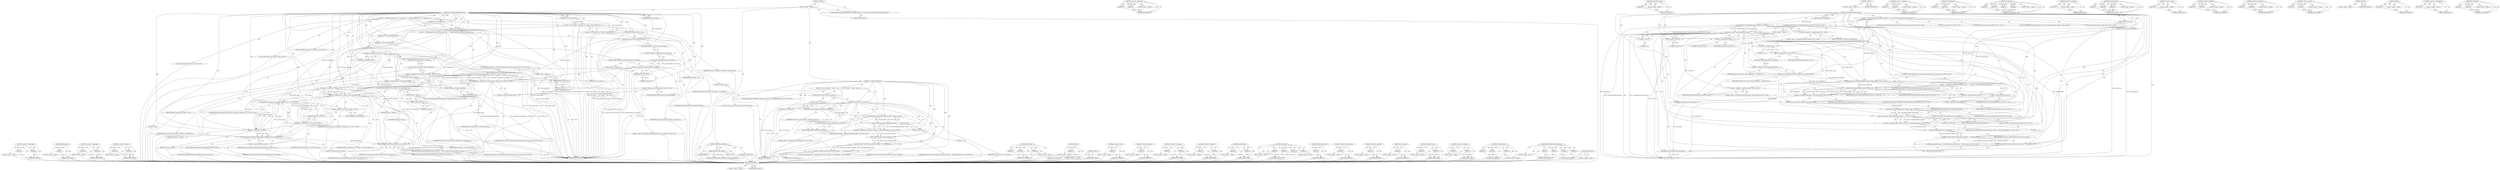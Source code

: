 digraph "GetLastError" {
vulnerable_179 [label=<(METHOD,GetLastError)>];
vulnerable_180 [label=<(BLOCK,&lt;empty&gt;,&lt;empty&gt;)>];
vulnerable_181 [label=<(METHOD_RETURN,ANY)>];
vulnerable_130 [label=<(METHOD,&lt;operator&gt;.assignment)>];
vulnerable_131 [label=<(PARAM,p1)>];
vulnerable_132 [label=<(PARAM,p2)>];
vulnerable_133 [label=<(BLOCK,&lt;empty&gt;,&lt;empty&gt;)>];
vulnerable_134 [label=<(METHOD_RETURN,ANY)>];
vulnerable_156 [label=<(METHOD,disable_priority_boost)>];
vulnerable_157 [label=<(PARAM,p1)>];
vulnerable_158 [label=<(BLOCK,&lt;empty&gt;,&lt;empty&gt;)>];
vulnerable_159 [label=<(METHOD_RETURN,ANY)>];
vulnerable_6 [label=<(METHOD,&lt;global&gt;)<SUB>1</SUB>>];
vulnerable_7 [label=<(BLOCK,&lt;empty&gt;,&lt;empty&gt;)<SUB>1</SUB>>];
vulnerable_8 [label=<(METHOD,SuspendThreadAndRecordStack)<SUB>1</SUB>>];
vulnerable_9 [label=<(PARAM,HANDLE thread_handle)<SUB>1</SUB>>];
vulnerable_10 [label=<(PARAM,int max_stack_size)<SUB>1</SUB>>];
vulnerable_11 [label=<(PARAM,const void* instruction_pointers[])<SUB>2</SUB>>];
vulnerable_12 [label=<(BLOCK,{
  Win32StackFrameUnwinder frame_unwinder;
///...,{
  Win32StackFrameUnwinder frame_unwinder;
///...)<SUB>2</SUB>>];
vulnerable_13 [label="<(LOCAL,Win32StackFrameUnwinder frame_unwinder: Win32StackFrameUnwinder)<SUB>3</SUB>>"];
vulnerable_14 [label="<(CONTROL_STRUCTURE,IF,if (::SuspendThread(thread_handle) == -1))<SUB>7</SUB>>"];
vulnerable_15 [label="<(&lt;operator&gt;.equals,::SuspendThread(thread_handle) == -1)<SUB>7</SUB>>"];
vulnerable_16 [label="<(SuspendThread,::SuspendThread(thread_handle))<SUB>7</SUB>>"];
vulnerable_17 [label="<(&lt;operator&gt;.fieldAccess,::SuspendThread)<SUB>7</SUB>>"];
vulnerable_18 [label="<(LITERAL,&lt;global&gt;,::SuspendThread(thread_handle))<SUB>7</SUB>>"];
vulnerable_19 [label=<(FIELD_IDENTIFIER,SuspendThread,SuspendThread)<SUB>7</SUB>>];
vulnerable_20 [label="<(IDENTIFIER,thread_handle,::SuspendThread(thread_handle))<SUB>7</SUB>>"];
vulnerable_21 [label=<(&lt;operator&gt;.minus,-1)<SUB>7</SUB>>];
vulnerable_22 [label=<(LITERAL,1,-1)<SUB>7</SUB>>];
vulnerable_23 [label=<(BLOCK,&lt;empty&gt;,&lt;empty&gt;)<SUB>8</SUB>>];
vulnerable_24 [label=<(RETURN,return 0;,return 0;)<SUB>8</SUB>>];
vulnerable_25 [label=<(LITERAL,0,return 0;)<SUB>8</SUB>>];
vulnerable_26 [label="<(LOCAL,int stack_depth: int)<SUB>10</SUB>>"];
vulnerable_27 [label=<(&lt;operator&gt;.assignment,stack_depth = 0)<SUB>10</SUB>>];
vulnerable_28 [label=<(IDENTIFIER,stack_depth,stack_depth = 0)<SUB>10</SUB>>];
vulnerable_29 [label=<(LITERAL,0,stack_depth = 0)<SUB>10</SUB>>];
vulnerable_30 [label="<(LOCAL,CONTEXT thread_context: CONTEXT)<SUB>11</SUB>>"];
vulnerable_31 [label=<(&lt;operator&gt;.assignment,thread_context = {0})<SUB>11</SUB>>];
vulnerable_32 [label=<(IDENTIFIER,thread_context,thread_context = {0})<SUB>11</SUB>>];
vulnerable_33 [label=<(&lt;operator&gt;.arrayInitializer,{0})<SUB>11</SUB>>];
vulnerable_34 [label=<(LITERAL,0,{0})<SUB>11</SUB>>];
vulnerable_35 [label=<(&lt;operator&gt;.assignment,thread_context.ContextFlags = CONTEXT_FULL)<SUB>12</SUB>>];
vulnerable_36 [label=<(&lt;operator&gt;.fieldAccess,thread_context.ContextFlags)<SUB>12</SUB>>];
vulnerable_37 [label=<(IDENTIFIER,thread_context,thread_context.ContextFlags = CONTEXT_FULL)<SUB>12</SUB>>];
vulnerable_38 [label=<(FIELD_IDENTIFIER,ContextFlags,ContextFlags)<SUB>12</SUB>>];
vulnerable_39 [label=<(IDENTIFIER,CONTEXT_FULL,thread_context.ContextFlags = CONTEXT_FULL)<SUB>12</SUB>>];
vulnerable_40 [label="<(CONTROL_STRUCTURE,IF,if (::GetThreadContext(thread_handle, &amp;thread_context)))<SUB>13</SUB>>"];
vulnerable_41 [label="<(GetThreadContext,::GetThreadContext(thread_handle, &amp;thread_context))<SUB>13</SUB>>"];
vulnerable_42 [label="<(&lt;operator&gt;.fieldAccess,::GetThreadContext)<SUB>13</SUB>>"];
vulnerable_43 [label="<(LITERAL,&lt;global&gt;,::GetThreadContext(thread_handle, &amp;thread_context))<SUB>13</SUB>>"];
vulnerable_44 [label=<(FIELD_IDENTIFIER,GetThreadContext,GetThreadContext)<SUB>13</SUB>>];
vulnerable_45 [label="<(IDENTIFIER,thread_handle,::GetThreadContext(thread_handle, &amp;thread_context))<SUB>13</SUB>>"];
vulnerable_46 [label=<(&lt;operator&gt;.addressOf,&amp;thread_context)<SUB>13</SUB>>];
vulnerable_47 [label="<(IDENTIFIER,thread_context,::GetThreadContext(thread_handle, &amp;thread_context))<SUB>13</SUB>>"];
vulnerable_48 [label=<(BLOCK,{
    stack_depth = RecordStack(&amp;thread_context...,{
    stack_depth = RecordStack(&amp;thread_context...)<SUB>13</SUB>>];
vulnerable_49 [label=<(&lt;operator&gt;.assignment,stack_depth = RecordStack(&amp;thread_context, max_...)<SUB>14</SUB>>];
vulnerable_50 [label=<(IDENTIFIER,stack_depth,stack_depth = RecordStack(&amp;thread_context, max_...)<SUB>14</SUB>>];
vulnerable_51 [label=<(RecordStack,RecordStack(&amp;thread_context, max_stack_size,
  ...)<SUB>14</SUB>>];
vulnerable_52 [label=<(&lt;operator&gt;.addressOf,&amp;thread_context)<SUB>14</SUB>>];
vulnerable_53 [label=<(IDENTIFIER,thread_context,RecordStack(&amp;thread_context, max_stack_size,
  ...)<SUB>14</SUB>>];
vulnerable_54 [label=<(IDENTIFIER,max_stack_size,RecordStack(&amp;thread_context, max_stack_size,
  ...)<SUB>14</SUB>>];
vulnerable_55 [label=<(IDENTIFIER,instruction_pointers,RecordStack(&amp;thread_context, max_stack_size,
  ...)<SUB>15</SUB>>];
vulnerable_56 [label=<(&lt;operator&gt;.addressOf,&amp;frame_unwinder)<SUB>15</SUB>>];
vulnerable_57 [label=<(IDENTIFIER,frame_unwinder,RecordStack(&amp;thread_context, max_stack_size,
  ...)<SUB>15</SUB>>];
vulnerable_58 [label="<(LOCAL,ScopedDisablePriorityBoost disable_priority_boost: ScopedDisablePriorityBoost)<SUB>18</SUB>>"];
vulnerable_59 [label=<(disable_priority_boost,disable_priority_boost(thread_handle))<SUB>18</SUB>>];
vulnerable_60 [label=<(IDENTIFIER,thread_handle,disable_priority_boost(thread_handle))<SUB>18</SUB>>];
vulnerable_61 [label="<(LOCAL,bool resume_thread_succeeded: bool)<SUB>19</SUB>>"];
vulnerable_62 [label="<(&lt;operator&gt;.assignment,resume_thread_succeeded = ::ResumeThread(thread...)<SUB>19</SUB>>"];
vulnerable_63 [label="<(IDENTIFIER,resume_thread_succeeded,resume_thread_succeeded = ::ResumeThread(thread...)<SUB>19</SUB>>"];
vulnerable_64 [label="<(&lt;operator&gt;.notEquals,::ResumeThread(thread_handle) != -1)<SUB>19</SUB>>"];
vulnerable_65 [label="<(ResumeThread,::ResumeThread(thread_handle))<SUB>19</SUB>>"];
vulnerable_66 [label="<(&lt;operator&gt;.fieldAccess,::ResumeThread)<SUB>19</SUB>>"];
vulnerable_67 [label="<(LITERAL,&lt;global&gt;,::ResumeThread(thread_handle))<SUB>19</SUB>>"];
vulnerable_68 [label=<(FIELD_IDENTIFIER,ResumeThread,ResumeThread)<SUB>19</SUB>>];
vulnerable_69 [label="<(IDENTIFIER,thread_handle,::ResumeThread(thread_handle))<SUB>19</SUB>>"];
vulnerable_70 [label=<(&lt;operator&gt;.minus,-1)<SUB>19</SUB>>];
vulnerable_71 [label=<(LITERAL,1,-1)<SUB>19</SUB>>];
vulnerable_72 [label=<(&lt;operator&gt;.shiftLeft,CHECK(resume_thread_succeeded) &lt;&lt; &quot;ResumeThread...)<SUB>20</SUB>>];
vulnerable_73 [label=<(&lt;operator&gt;.shiftLeft,CHECK(resume_thread_succeeded) &lt;&lt; &quot;ResumeThread...)<SUB>20</SUB>>];
vulnerable_74 [label=<(CHECK,CHECK(resume_thread_succeeded))<SUB>20</SUB>>];
vulnerable_75 [label=<(IDENTIFIER,resume_thread_succeeded,CHECK(resume_thread_succeeded))<SUB>20</SUB>>];
vulnerable_76 [label="<(LITERAL,&quot;ResumeThread failed: &quot;,CHECK(resume_thread_succeeded) &lt;&lt; &quot;ResumeThread...)<SUB>20</SUB>>"];
vulnerable_77 [label=<(GetLastError,GetLastError())<SUB>20</SUB>>];
vulnerable_78 [label=<(RETURN,return stack_depth;,return stack_depth;)<SUB>31</SUB>>];
vulnerable_79 [label=<(IDENTIFIER,stack_depth,return stack_depth;)<SUB>31</SUB>>];
vulnerable_80 [label=<(METHOD_RETURN,int)<SUB>1</SUB>>];
vulnerable_82 [label=<(METHOD_RETURN,ANY)<SUB>1</SUB>>];
vulnerable_160 [label=<(METHOD,&lt;operator&gt;.notEquals)>];
vulnerable_161 [label=<(PARAM,p1)>];
vulnerable_162 [label=<(PARAM,p2)>];
vulnerable_163 [label=<(BLOCK,&lt;empty&gt;,&lt;empty&gt;)>];
vulnerable_164 [label=<(METHOD_RETURN,ANY)>];
vulnerable_116 [label=<(METHOD,SuspendThread)>];
vulnerable_117 [label=<(PARAM,p1)>];
vulnerable_118 [label=<(PARAM,p2)>];
vulnerable_119 [label=<(BLOCK,&lt;empty&gt;,&lt;empty&gt;)>];
vulnerable_120 [label=<(METHOD_RETURN,ANY)>];
vulnerable_149 [label=<(METHOD,RecordStack)>];
vulnerable_150 [label=<(PARAM,p1)>];
vulnerable_151 [label=<(PARAM,p2)>];
vulnerable_152 [label=<(PARAM,p3)>];
vulnerable_153 [label=<(PARAM,p4)>];
vulnerable_154 [label=<(BLOCK,&lt;empty&gt;,&lt;empty&gt;)>];
vulnerable_155 [label=<(METHOD_RETURN,ANY)>];
vulnerable_145 [label=<(METHOD,&lt;operator&gt;.addressOf)>];
vulnerable_146 [label=<(PARAM,p1)>];
vulnerable_147 [label=<(BLOCK,&lt;empty&gt;,&lt;empty&gt;)>];
vulnerable_148 [label=<(METHOD_RETURN,ANY)>];
vulnerable_139 [label=<(METHOD,GetThreadContext)>];
vulnerable_140 [label=<(PARAM,p1)>];
vulnerable_141 [label=<(PARAM,p2)>];
vulnerable_142 [label=<(PARAM,p3)>];
vulnerable_143 [label=<(BLOCK,&lt;empty&gt;,&lt;empty&gt;)>];
vulnerable_144 [label=<(METHOD_RETURN,ANY)>];
vulnerable_126 [label=<(METHOD,&lt;operator&gt;.minus)>];
vulnerable_127 [label=<(PARAM,p1)>];
vulnerable_128 [label=<(BLOCK,&lt;empty&gt;,&lt;empty&gt;)>];
vulnerable_129 [label=<(METHOD_RETURN,ANY)>];
vulnerable_170 [label=<(METHOD,&lt;operator&gt;.shiftLeft)>];
vulnerable_171 [label=<(PARAM,p1)>];
vulnerable_172 [label=<(PARAM,p2)>];
vulnerable_173 [label=<(BLOCK,&lt;empty&gt;,&lt;empty&gt;)>];
vulnerable_174 [label=<(METHOD_RETURN,ANY)>];
vulnerable_121 [label=<(METHOD,&lt;operator&gt;.fieldAccess)>];
vulnerable_122 [label=<(PARAM,p1)>];
vulnerable_123 [label=<(PARAM,p2)>];
vulnerable_124 [label=<(BLOCK,&lt;empty&gt;,&lt;empty&gt;)>];
vulnerable_125 [label=<(METHOD_RETURN,ANY)>];
vulnerable_111 [label=<(METHOD,&lt;operator&gt;.equals)>];
vulnerable_112 [label=<(PARAM,p1)>];
vulnerable_113 [label=<(PARAM,p2)>];
vulnerable_114 [label=<(BLOCK,&lt;empty&gt;,&lt;empty&gt;)>];
vulnerable_115 [label=<(METHOD_RETURN,ANY)>];
vulnerable_105 [label=<(METHOD,&lt;global&gt;)<SUB>1</SUB>>];
vulnerable_106 [label=<(BLOCK,&lt;empty&gt;,&lt;empty&gt;)>];
vulnerable_107 [label=<(METHOD_RETURN,ANY)>];
vulnerable_175 [label=<(METHOD,CHECK)>];
vulnerable_176 [label=<(PARAM,p1)>];
vulnerable_177 [label=<(BLOCK,&lt;empty&gt;,&lt;empty&gt;)>];
vulnerable_178 [label=<(METHOD_RETURN,ANY)>];
vulnerable_135 [label=<(METHOD,&lt;operator&gt;.arrayInitializer)>];
vulnerable_136 [label=<(PARAM,p1)>];
vulnerable_137 [label=<(BLOCK,&lt;empty&gt;,&lt;empty&gt;)>];
vulnerable_138 [label=<(METHOD_RETURN,ANY)>];
vulnerable_165 [label=<(METHOD,ResumeThread)>];
vulnerable_166 [label=<(PARAM,p1)>];
vulnerable_167 [label=<(PARAM,p2)>];
vulnerable_168 [label=<(BLOCK,&lt;empty&gt;,&lt;empty&gt;)>];
vulnerable_169 [label=<(METHOD_RETURN,ANY)>];
fixed_247 [label=<(METHOD,&lt;operator&gt;.greaterThan)>];
fixed_248 [label=<(PARAM,p1)>];
fixed_249 [label=<(PARAM,p2)>];
fixed_250 [label=<(BLOCK,&lt;empty&gt;,&lt;empty&gt;)>];
fixed_251 [label=<(METHOD_RETURN,ANY)>];
fixed_229 [label=<(METHOD,suspend_thread)>];
fixed_230 [label=<(PARAM,p1)>];
fixed_231 [label=<(BLOCK,&lt;empty&gt;,&lt;empty&gt;)>];
fixed_232 [label=<(METHOD_RETURN,ANY)>];
fixed_184 [label=<(METHOD,&lt;operator&gt;.assignment)>];
fixed_185 [label=<(PARAM,p1)>];
fixed_186 [label=<(PARAM,p2)>];
fixed_187 [label=<(BLOCK,&lt;empty&gt;,&lt;empty&gt;)>];
fixed_188 [label=<(METHOD_RETURN,ANY)>];
fixed_208 [label=<(METHOD,&lt;operator&gt;.shiftLeft)>];
fixed_209 [label=<(PARAM,p1)>];
fixed_210 [label=<(PARAM,p2)>];
fixed_211 [label=<(BLOCK,&lt;empty&gt;,&lt;empty&gt;)>];
fixed_212 [label=<(METHOD_RETURN,ANY)>];
fixed_6 [label=<(METHOD,&lt;global&gt;)<SUB>1</SUB>>];
fixed_7 [label=<(BLOCK,&lt;empty&gt;,&lt;empty&gt;)<SUB>1</SUB>>];
fixed_8 [label=<(UNKNOWN,int SuspendThreadAndRecordStack(HANDLE thread_h...,int SuspendThreadAndRecordStack(HANDLE thread_h...)<SUB>1</SUB>>];
fixed_9 [label=<(METHOD,ScopedSuspendThread)<SUB>19</SUB>>];
fixed_10 [label=<(PARAM,HANDLE thread_handle)<SUB>19</SUB>>];
fixed_11 [label=<(BLOCK,{
},{
})<SUB>21</SUB>>];
fixed_12 [label=<(MODIFIER,CONSTRUCTOR)>];
fixed_13 [label=<(MODIFIER,PUBLIC)>];
fixed_14 [label=<(METHOD_RETURN,ScopedSuspendThread.ScopedSuspendThread)<SUB>19</SUB>>];
fixed_16 [label=<(METHOD,~ScopedSuspendThread)<SUB>24</SUB>>];
fixed_17 [label=<(BLOCK,{
  if (!was_successful_)
    return;
 
  Scope...,{
  if (!was_successful_)
    return;
 
  Scope...)<SUB>24</SUB>>];
fixed_18 [label=<(CONTROL_STRUCTURE,IF,if (!was_successful_))<SUB>25</SUB>>];
fixed_19 [label=<(&lt;operator&gt;.logicalNot,!was_successful_)<SUB>25</SUB>>];
fixed_20 [label=<(IDENTIFIER,was_successful_,!was_successful_)<SUB>25</SUB>>];
fixed_21 [label=<(BLOCK,&lt;empty&gt;,&lt;empty&gt;)<SUB>26</SUB>>];
fixed_22 [label=<(RETURN,return;,return;)<SUB>26</SUB>>];
fixed_23 [label="<(LOCAL,ScopedDisablePriorityBoost disable_priority_boost: ScopedDisablePriorityBoost)<SUB>28</SUB>>"];
fixed_24 [label=<(disable_priority_boost,disable_priority_boost(thread_handle_))<SUB>28</SUB>>];
fixed_25 [label=<(IDENTIFIER,thread_handle_,disable_priority_boost(thread_handle_))<SUB>28</SUB>>];
fixed_26 [label="<(LOCAL,bool resume_thread_succeeded: bool)<SUB>29</SUB>>"];
fixed_27 [label="<(&lt;operator&gt;.assignment,resume_thread_succeeded = ::ResumeThread(thread...)<SUB>29</SUB>>"];
fixed_28 [label="<(IDENTIFIER,resume_thread_succeeded,resume_thread_succeeded = ::ResumeThread(thread...)<SUB>29</SUB>>"];
fixed_29 [label="<(&lt;operator&gt;.notEquals,::ResumeThread(thread_handle_) != -1)<SUB>29</SUB>>"];
fixed_30 [label="<(ResumeThread,::ResumeThread(thread_handle_))<SUB>29</SUB>>"];
fixed_31 [label="<(&lt;operator&gt;.fieldAccess,::ResumeThread)<SUB>29</SUB>>"];
fixed_32 [label="<(LITERAL,&lt;global&gt;,::ResumeThread(thread_handle_))<SUB>29</SUB>>"];
fixed_33 [label=<(FIELD_IDENTIFIER,ResumeThread,ResumeThread)<SUB>29</SUB>>];
fixed_34 [label="<(IDENTIFIER,thread_handle_,::ResumeThread(thread_handle_))<SUB>29</SUB>>"];
fixed_35 [label=<(&lt;operator&gt;.minus,-1)<SUB>29</SUB>>];
fixed_36 [label=<(LITERAL,1,-1)<SUB>29</SUB>>];
fixed_37 [label=<(&lt;operator&gt;.shiftLeft,CHECK(resume_thread_succeeded) &lt;&lt; &quot;ResumeThread...)<SUB>30</SUB>>];
fixed_38 [label=<(&lt;operator&gt;.shiftLeft,CHECK(resume_thread_succeeded) &lt;&lt; &quot;ResumeThread...)<SUB>30</SUB>>];
fixed_39 [label=<(CHECK,CHECK(resume_thread_succeeded))<SUB>30</SUB>>];
fixed_40 [label=<(IDENTIFIER,resume_thread_succeeded,CHECK(resume_thread_succeeded))<SUB>30</SUB>>];
fixed_41 [label="<(LITERAL,&quot;ResumeThread failed: &quot;,CHECK(resume_thread_succeeded) &lt;&lt; &quot;ResumeThread...)<SUB>30</SUB>>"];
fixed_42 [label=<(GetLastError,GetLastError())<SUB>30</SUB>>];
fixed_43 [label=<(METHOD_RETURN,ANY)<SUB>24</SUB>>];
fixed_45 [label=<(METHOD,SuspendThreadAndRecordStack)<SUB>42</SUB>>];
fixed_46 [label=<(PARAM,HANDLE thread_handle)<SUB>42</SUB>>];
fixed_47 [label=<(PARAM,const void* base_address)<SUB>43</SUB>>];
fixed_48 [label=<(PARAM,void* stack_copy_buffer)<SUB>44</SUB>>];
fixed_49 [label=<(PARAM,size_t stack_copy_buffer_size)<SUB>45</SUB>>];
fixed_50 [label=<(PARAM,int max_stack_size)<SUB>46</SUB>>];
fixed_51 [label=<(PARAM,const void* instruction_pointers[])<SUB>47</SUB>>];
fixed_52 [label=<(BLOCK,{
  CONTEXT thread_context = {0};
  thread_cont...,{
  CONTEXT thread_context = {0};
  thread_cont...)<SUB>47</SUB>>];
fixed_53 [label="<(LOCAL,CONTEXT thread_context: CONTEXT)<SUB>48</SUB>>"];
fixed_54 [label=<(&lt;operator&gt;.assignment,thread_context = {0})<SUB>48</SUB>>];
fixed_55 [label=<(IDENTIFIER,thread_context,thread_context = {0})<SUB>48</SUB>>];
fixed_56 [label=<(&lt;operator&gt;.arrayInitializer,{0})<SUB>48</SUB>>];
fixed_57 [label=<(LITERAL,0,{0})<SUB>48</SUB>>];
fixed_58 [label=<(&lt;operator&gt;.assignment,thread_context.ContextFlags = CONTEXT_FULL)<SUB>49</SUB>>];
fixed_59 [label=<(&lt;operator&gt;.fieldAccess,thread_context.ContextFlags)<SUB>49</SUB>>];
fixed_60 [label=<(IDENTIFIER,thread_context,thread_context.ContextFlags = CONTEXT_FULL)<SUB>49</SUB>>];
fixed_61 [label=<(FIELD_IDENTIFIER,ContextFlags,ContextFlags)<SUB>49</SUB>>];
fixed_62 [label=<(IDENTIFIER,CONTEXT_FULL,thread_context.ContextFlags = CONTEXT_FULL)<SUB>49</SUB>>];
fixed_63 [label="<(LOCAL,const uintptr_t top: uintptr_t)<SUB>53</SUB>>"];
fixed_64 [label=<(&lt;operator&gt;.assignment,top = reinterpret_cast&lt;uintptr_t&gt;(base_address))<SUB>53</SUB>>];
fixed_65 [label=<(IDENTIFIER,top,top = reinterpret_cast&lt;uintptr_t&gt;(base_address))<SUB>53</SUB>>];
fixed_66 [label=<(&lt;operator&gt;.cast,reinterpret_cast&lt;uintptr_t&gt;(base_address))<SUB>53</SUB>>];
fixed_67 [label=<(UNKNOWN,uintptr_t,uintptr_t)<SUB>53</SUB>>];
fixed_68 [label=<(IDENTIFIER,base_address,reinterpret_cast&lt;uintptr_t&gt;(base_address))<SUB>53</SUB>>];
fixed_69 [label="<(LOCAL,uintptr_t bottom: uintptr_t)<SUB>54</SUB>>"];
fixed_70 [label=<(&lt;operator&gt;.assignment,bottom = 0u)<SUB>54</SUB>>];
fixed_71 [label=<(IDENTIFIER,bottom,bottom = 0u)<SUB>54</SUB>>];
fixed_72 [label=<(LITERAL,0u,bottom = 0u)<SUB>54</SUB>>];
fixed_73 [label=<(BLOCK,{
    ScopedSuspendThread suspend_thread(thread...,{
    ScopedSuspendThread suspend_thread(thread...)<SUB>56</SUB>>];
fixed_74 [label="<(LOCAL,ScopedSuspendThread suspend_thread: ScopedSuspendThread)<SUB>57</SUB>>"];
fixed_75 [label=<(suspend_thread,suspend_thread(thread_handle))<SUB>57</SUB>>];
fixed_76 [label=<(IDENTIFIER,thread_handle,suspend_thread(thread_handle))<SUB>57</SUB>>];
fixed_77 [label=<(CONTROL_STRUCTURE,IF,if (!suspend_thread.was_successful()))<SUB>59</SUB>>];
fixed_78 [label=<(&lt;operator&gt;.logicalNot,!suspend_thread.was_successful())<SUB>59</SUB>>];
fixed_79 [label=<(was_successful,suspend_thread.was_successful())<SUB>59</SUB>>];
fixed_80 [label=<(&lt;operator&gt;.fieldAccess,suspend_thread.was_successful)<SUB>59</SUB>>];
fixed_81 [label=<(IDENTIFIER,suspend_thread,suspend_thread.was_successful())<SUB>59</SUB>>];
fixed_82 [label=<(FIELD_IDENTIFIER,was_successful,was_successful)<SUB>59</SUB>>];
fixed_83 [label=<(BLOCK,&lt;empty&gt;,&lt;empty&gt;)<SUB>60</SUB>>];
fixed_84 [label=<(RETURN,return 0;,return 0;)<SUB>60</SUB>>];
fixed_85 [label=<(LITERAL,0,return 0;)<SUB>60</SUB>>];
fixed_86 [label="<(CONTROL_STRUCTURE,IF,if (!::GetThreadContext(thread_handle, &amp;thread_context)))<SUB>62</SUB>>"];
fixed_87 [label="<(&lt;operator&gt;.logicalNot,!::GetThreadContext(thread_handle, &amp;thread_cont...)<SUB>62</SUB>>"];
fixed_88 [label="<(GetThreadContext,::GetThreadContext(thread_handle, &amp;thread_context))<SUB>62</SUB>>"];
fixed_89 [label="<(&lt;operator&gt;.fieldAccess,::GetThreadContext)<SUB>62</SUB>>"];
fixed_90 [label="<(LITERAL,&lt;global&gt;,::GetThreadContext(thread_handle, &amp;thread_context))<SUB>62</SUB>>"];
fixed_91 [label=<(FIELD_IDENTIFIER,GetThreadContext,GetThreadContext)<SUB>62</SUB>>];
fixed_92 [label="<(IDENTIFIER,thread_handle,::GetThreadContext(thread_handle, &amp;thread_context))<SUB>62</SUB>>"];
fixed_93 [label=<(&lt;operator&gt;.addressOf,&amp;thread_context)<SUB>62</SUB>>];
fixed_94 [label="<(IDENTIFIER,thread_context,::GetThreadContext(thread_handle, &amp;thread_context))<SUB>62</SUB>>"];
fixed_95 [label=<(BLOCK,&lt;empty&gt;,&lt;empty&gt;)<SUB>63</SUB>>];
fixed_96 [label=<(RETURN,return 0;,return 0;)<SUB>63</SUB>>];
fixed_97 [label=<(LITERAL,0,return 0;)<SUB>63</SUB>>];
fixed_98 [label=<(&lt;operator&gt;.assignment,bottom = thread_context.Esp)<SUB>67</SUB>>];
fixed_99 [label=<(IDENTIFIER,bottom,bottom = thread_context.Esp)<SUB>67</SUB>>];
fixed_100 [label=<(&lt;operator&gt;.fieldAccess,thread_context.Esp)<SUB>67</SUB>>];
fixed_101 [label=<(IDENTIFIER,thread_context,bottom = thread_context.Esp)<SUB>67</SUB>>];
fixed_102 [label=<(FIELD_IDENTIFIER,Esp,Esp)<SUB>67</SUB>>];
fixed_103 [label=<(CONTROL_STRUCTURE,IF,if ((top - bottom) &gt; stack_copy_buffer_size))<SUB>70</SUB>>];
fixed_104 [label=<(&lt;operator&gt;.greaterThan,(top - bottom) &gt; stack_copy_buffer_size)<SUB>70</SUB>>];
fixed_105 [label=<(&lt;operator&gt;.subtraction,top - bottom)<SUB>70</SUB>>];
fixed_106 [label=<(IDENTIFIER,top,top - bottom)<SUB>70</SUB>>];
fixed_107 [label=<(IDENTIFIER,bottom,top - bottom)<SUB>70</SUB>>];
fixed_108 [label=<(IDENTIFIER,stack_copy_buffer_size,(top - bottom) &gt; stack_copy_buffer_size)<SUB>70</SUB>>];
fixed_109 [label=<(BLOCK,&lt;empty&gt;,&lt;empty&gt;)<SUB>71</SUB>>];
fixed_110 [label=<(RETURN,return 0;,return 0;)<SUB>71</SUB>>];
fixed_111 [label=<(LITERAL,0,return 0;)<SUB>71</SUB>>];
fixed_112 [label="<(std.memcpy,std::memcpy(stack_copy_buffer, reinterpret_cast...)<SUB>73</SUB>>"];
fixed_113 [label="<(&lt;operator&gt;.fieldAccess,std::memcpy)<SUB>73</SUB>>"];
fixed_114 [label="<(IDENTIFIER,std,std::memcpy(stack_copy_buffer, reinterpret_cast...)<SUB>73</SUB>>"];
fixed_115 [label=<(FIELD_IDENTIFIER,memcpy,memcpy)<SUB>73</SUB>>];
fixed_116 [label="<(IDENTIFIER,stack_copy_buffer,std::memcpy(stack_copy_buffer, reinterpret_cast...)<SUB>73</SUB>>"];
fixed_117 [label=<(&lt;operator&gt;.cast,reinterpret_cast&lt;const void*&gt;(bottom))<SUB>73</SUB>>];
fixed_118 [label=<(UNKNOWN,const void*,const void*)<SUB>73</SUB>>];
fixed_119 [label=<(IDENTIFIER,bottom,reinterpret_cast&lt;const void*&gt;(bottom))<SUB>73</SUB>>];
fixed_120 [label=<(&lt;operator&gt;.subtraction,top - bottom)<SUB>74</SUB>>];
fixed_121 [label=<(IDENTIFIER,top,top - bottom)<SUB>74</SUB>>];
fixed_122 [label=<(IDENTIFIER,bottom,top - bottom)<SUB>74</SUB>>];
fixed_123 [label=<(RewritePointersToStackMemory,RewritePointersToStackMemory(top, bottom, &amp;thre...)<SUB>77</SUB>>];
fixed_124 [label=<(IDENTIFIER,top,RewritePointersToStackMemory(top, bottom, &amp;thre...)<SUB>77</SUB>>];
fixed_125 [label=<(IDENTIFIER,bottom,RewritePointersToStackMemory(top, bottom, &amp;thre...)<SUB>77</SUB>>];
fixed_126 [label=<(&lt;operator&gt;.addressOf,&amp;thread_context)<SUB>77</SUB>>];
fixed_127 [label=<(IDENTIFIER,thread_context,RewritePointersToStackMemory(top, bottom, &amp;thre...)<SUB>77</SUB>>];
fixed_128 [label=<(IDENTIFIER,stack_copy_buffer,RewritePointersToStackMemory(top, bottom, &amp;thre...)<SUB>77</SUB>>];
fixed_129 [label=<(RETURN,return RecordStack(&amp;thread_context, max_stack_s...,return RecordStack(&amp;thread_context, max_stack_s...)<SUB>79</SUB>>];
fixed_130 [label=<(RecordStack,RecordStack(&amp;thread_context, max_stack_size, in...)<SUB>79</SUB>>];
fixed_131 [label=<(&lt;operator&gt;.addressOf,&amp;thread_context)<SUB>79</SUB>>];
fixed_132 [label=<(IDENTIFIER,thread_context,RecordStack(&amp;thread_context, max_stack_size, in...)<SUB>79</SUB>>];
fixed_133 [label=<(IDENTIFIER,max_stack_size,RecordStack(&amp;thread_context, max_stack_size, in...)<SUB>79</SUB>>];
fixed_134 [label=<(IDENTIFIER,instruction_pointers,RecordStack(&amp;thread_context, max_stack_size, in...)<SUB>79</SUB>>];
fixed_135 [label=<(METHOD_RETURN,int)<SUB>42</SUB>>];
fixed_137 [label=<(METHOD_RETURN,ANY)<SUB>1</SUB>>];
fixed_271 [label=<(METHOD,RecordStack)>];
fixed_272 [label=<(PARAM,p1)>];
fixed_273 [label=<(PARAM,p2)>];
fixed_274 [label=<(PARAM,p3)>];
fixed_275 [label=<(BLOCK,&lt;empty&gt;,&lt;empty&gt;)>];
fixed_276 [label=<(METHOD_RETURN,ANY)>];
fixed_213 [label=<(METHOD,CHECK)>];
fixed_214 [label=<(PARAM,p1)>];
fixed_215 [label=<(BLOCK,&lt;empty&gt;,&lt;empty&gt;)>];
fixed_216 [label=<(METHOD_RETURN,ANY)>];
fixed_170 [label=<(METHOD,&lt;global&gt;)<SUB>1</SUB>>];
fixed_171 [label=<(BLOCK,&lt;empty&gt;,&lt;empty&gt;)>];
fixed_172 [label=<(METHOD_RETURN,ANY)>];
fixed_204 [label=<(METHOD,&lt;operator&gt;.minus)>];
fixed_205 [label=<(PARAM,p1)>];
fixed_206 [label=<(BLOCK,&lt;empty&gt;,&lt;empty&gt;)>];
fixed_207 [label=<(METHOD_RETURN,ANY)>];
fixed_243 [label=<(METHOD,&lt;operator&gt;.addressOf)>];
fixed_244 [label=<(PARAM,p1)>];
fixed_245 [label=<(BLOCK,&lt;empty&gt;,&lt;empty&gt;)>];
fixed_246 [label=<(METHOD_RETURN,ANY)>];
fixed_252 [label=<(METHOD,&lt;operator&gt;.subtraction)>];
fixed_253 [label=<(PARAM,p1)>];
fixed_254 [label=<(PARAM,p2)>];
fixed_255 [label=<(BLOCK,&lt;empty&gt;,&lt;empty&gt;)>];
fixed_256 [label=<(METHOD_RETURN,ANY)>];
fixed_199 [label=<(METHOD,&lt;operator&gt;.fieldAccess)>];
fixed_200 [label=<(PARAM,p1)>];
fixed_201 [label=<(PARAM,p2)>];
fixed_202 [label=<(BLOCK,&lt;empty&gt;,&lt;empty&gt;)>];
fixed_203 [label=<(METHOD_RETURN,ANY)>];
fixed_194 [label=<(METHOD,ResumeThread)>];
fixed_195 [label=<(PARAM,p1)>];
fixed_196 [label=<(PARAM,p2)>];
fixed_197 [label=<(BLOCK,&lt;empty&gt;,&lt;empty&gt;)>];
fixed_198 [label=<(METHOD_RETURN,ANY)>];
fixed_257 [label=<(METHOD,std.memcpy)>];
fixed_258 [label=<(PARAM,p1)>];
fixed_259 [label=<(PARAM,p2)>];
fixed_260 [label=<(PARAM,p3)>];
fixed_261 [label=<(PARAM,p4)>];
fixed_262 [label=<(BLOCK,&lt;empty&gt;,&lt;empty&gt;)>];
fixed_263 [label=<(METHOD_RETURN,ANY)>];
fixed_180 [label=<(METHOD,disable_priority_boost)>];
fixed_181 [label=<(PARAM,p1)>];
fixed_182 [label=<(BLOCK,&lt;empty&gt;,&lt;empty&gt;)>];
fixed_183 [label=<(METHOD_RETURN,ANY)>];
fixed_220 [label=<(METHOD,&lt;operator&gt;.arrayInitializer)>];
fixed_221 [label=<(PARAM,p1)>];
fixed_222 [label=<(BLOCK,&lt;empty&gt;,&lt;empty&gt;)>];
fixed_223 [label=<(METHOD_RETURN,ANY)>];
fixed_176 [label=<(METHOD,&lt;operator&gt;.logicalNot)>];
fixed_177 [label=<(PARAM,p1)>];
fixed_178 [label=<(BLOCK,&lt;empty&gt;,&lt;empty&gt;)>];
fixed_179 [label=<(METHOD_RETURN,ANY)>];
fixed_233 [label=<(METHOD,was_successful)>];
fixed_234 [label=<(PARAM,p1)>];
fixed_235 [label=<(BLOCK,&lt;empty&gt;,&lt;empty&gt;)>];
fixed_236 [label=<(METHOD_RETURN,ANY)>];
fixed_224 [label=<(METHOD,&lt;operator&gt;.cast)>];
fixed_225 [label=<(PARAM,p1)>];
fixed_226 [label=<(PARAM,p2)>];
fixed_227 [label=<(BLOCK,&lt;empty&gt;,&lt;empty&gt;)>];
fixed_228 [label=<(METHOD_RETURN,ANY)>];
fixed_189 [label=<(METHOD,&lt;operator&gt;.notEquals)>];
fixed_190 [label=<(PARAM,p1)>];
fixed_191 [label=<(PARAM,p2)>];
fixed_192 [label=<(BLOCK,&lt;empty&gt;,&lt;empty&gt;)>];
fixed_193 [label=<(METHOD_RETURN,ANY)>];
fixed_237 [label=<(METHOD,GetThreadContext)>];
fixed_238 [label=<(PARAM,p1)>];
fixed_239 [label=<(PARAM,p2)>];
fixed_240 [label=<(PARAM,p3)>];
fixed_241 [label=<(BLOCK,&lt;empty&gt;,&lt;empty&gt;)>];
fixed_242 [label=<(METHOD_RETURN,ANY)>];
fixed_264 [label=<(METHOD,RewritePointersToStackMemory)>];
fixed_265 [label=<(PARAM,p1)>];
fixed_266 [label=<(PARAM,p2)>];
fixed_267 [label=<(PARAM,p3)>];
fixed_268 [label=<(PARAM,p4)>];
fixed_269 [label=<(BLOCK,&lt;empty&gt;,&lt;empty&gt;)>];
fixed_270 [label=<(METHOD_RETURN,ANY)>];
fixed_217 [label=<(METHOD,GetLastError)>];
fixed_218 [label=<(BLOCK,&lt;empty&gt;,&lt;empty&gt;)>];
fixed_219 [label=<(METHOD_RETURN,ANY)>];
vulnerable_179 -> vulnerable_180  [key=0, label="AST: "];
vulnerable_179 -> vulnerable_181  [key=0, label="AST: "];
vulnerable_179 -> vulnerable_181  [key=1, label="CFG: "];
vulnerable_130 -> vulnerable_131  [key=0, label="AST: "];
vulnerable_130 -> vulnerable_131  [key=1, label="DDG: "];
vulnerable_130 -> vulnerable_133  [key=0, label="AST: "];
vulnerable_130 -> vulnerable_132  [key=0, label="AST: "];
vulnerable_130 -> vulnerable_132  [key=1, label="DDG: "];
vulnerable_130 -> vulnerable_134  [key=0, label="AST: "];
vulnerable_130 -> vulnerable_134  [key=1, label="CFG: "];
vulnerable_131 -> vulnerable_134  [key=0, label="DDG: p1"];
vulnerable_132 -> vulnerable_134  [key=0, label="DDG: p2"];
vulnerable_156 -> vulnerable_157  [key=0, label="AST: "];
vulnerable_156 -> vulnerable_157  [key=1, label="DDG: "];
vulnerable_156 -> vulnerable_158  [key=0, label="AST: "];
vulnerable_156 -> vulnerable_159  [key=0, label="AST: "];
vulnerable_156 -> vulnerable_159  [key=1, label="CFG: "];
vulnerable_157 -> vulnerable_159  [key=0, label="DDG: p1"];
vulnerable_6 -> vulnerable_7  [key=0, label="AST: "];
vulnerable_6 -> vulnerable_82  [key=0, label="AST: "];
vulnerable_6 -> vulnerable_82  [key=1, label="CFG: "];
vulnerable_7 -> vulnerable_8  [key=0, label="AST: "];
vulnerable_8 -> vulnerable_9  [key=0, label="AST: "];
vulnerable_8 -> vulnerable_9  [key=1, label="DDG: "];
vulnerable_8 -> vulnerable_10  [key=0, label="AST: "];
vulnerable_8 -> vulnerable_10  [key=1, label="DDG: "];
vulnerable_8 -> vulnerable_11  [key=0, label="AST: "];
vulnerable_8 -> vulnerable_11  [key=1, label="DDG: "];
vulnerable_8 -> vulnerable_12  [key=0, label="AST: "];
vulnerable_8 -> vulnerable_80  [key=0, label="AST: "];
vulnerable_8 -> vulnerable_19  [key=0, label="CFG: "];
vulnerable_8 -> vulnerable_27  [key=0, label="DDG: "];
vulnerable_8 -> vulnerable_35  [key=0, label="DDG: "];
vulnerable_8 -> vulnerable_59  [key=0, label="DDG: "];
vulnerable_8 -> vulnerable_72  [key=0, label="DDG: "];
vulnerable_8 -> vulnerable_79  [key=0, label="DDG: "];
vulnerable_8 -> vulnerable_24  [key=0, label="DDG: "];
vulnerable_8 -> vulnerable_33  [key=0, label="DDG: "];
vulnerable_8 -> vulnerable_41  [key=0, label="DDG: "];
vulnerable_8 -> vulnerable_73  [key=0, label="DDG: "];
vulnerable_8 -> vulnerable_16  [key=0, label="DDG: "];
vulnerable_8 -> vulnerable_21  [key=0, label="DDG: "];
vulnerable_8 -> vulnerable_25  [key=0, label="DDG: "];
vulnerable_8 -> vulnerable_65  [key=0, label="DDG: "];
vulnerable_8 -> vulnerable_70  [key=0, label="DDG: "];
vulnerable_8 -> vulnerable_74  [key=0, label="DDG: "];
vulnerable_8 -> vulnerable_51  [key=0, label="DDG: "];
vulnerable_9 -> vulnerable_16  [key=0, label="DDG: thread_handle"];
vulnerable_10 -> vulnerable_80  [key=0, label="DDG: max_stack_size"];
vulnerable_10 -> vulnerable_51  [key=0, label="DDG: max_stack_size"];
vulnerable_11 -> vulnerable_80  [key=0, label="DDG: instruction_pointers"];
vulnerable_11 -> vulnerable_51  [key=0, label="DDG: instruction_pointers"];
vulnerable_12 -> vulnerable_13  [key=0, label="AST: "];
vulnerable_12 -> vulnerable_14  [key=0, label="AST: "];
vulnerable_12 -> vulnerable_26  [key=0, label="AST: "];
vulnerable_12 -> vulnerable_27  [key=0, label="AST: "];
vulnerable_12 -> vulnerable_30  [key=0, label="AST: "];
vulnerable_12 -> vulnerable_31  [key=0, label="AST: "];
vulnerable_12 -> vulnerable_35  [key=0, label="AST: "];
vulnerable_12 -> vulnerable_40  [key=0, label="AST: "];
vulnerable_12 -> vulnerable_58  [key=0, label="AST: "];
vulnerable_12 -> vulnerable_59  [key=0, label="AST: "];
vulnerable_12 -> vulnerable_61  [key=0, label="AST: "];
vulnerable_12 -> vulnerable_62  [key=0, label="AST: "];
vulnerable_12 -> vulnerable_72  [key=0, label="AST: "];
vulnerable_12 -> vulnerable_78  [key=0, label="AST: "];
vulnerable_14 -> vulnerable_15  [key=0, label="AST: "];
vulnerable_14 -> vulnerable_23  [key=0, label="AST: "];
vulnerable_15 -> vulnerable_16  [key=0, label="AST: "];
vulnerable_15 -> vulnerable_21  [key=0, label="AST: "];
vulnerable_15 -> vulnerable_24  [key=0, label="CFG: "];
vulnerable_15 -> vulnerable_24  [key=1, label="CDG: "];
vulnerable_15 -> vulnerable_27  [key=0, label="CFG: "];
vulnerable_15 -> vulnerable_27  [key=1, label="CDG: "];
vulnerable_15 -> vulnerable_80  [key=0, label="DDG: ::SuspendThread(thread_handle)"];
vulnerable_15 -> vulnerable_80  [key=1, label="DDG: -1"];
vulnerable_15 -> vulnerable_80  [key=2, label="DDG: ::SuspendThread(thread_handle) == -1"];
vulnerable_15 -> vulnerable_68  [key=0, label="CDG: "];
vulnerable_15 -> vulnerable_73  [key=0, label="CDG: "];
vulnerable_15 -> vulnerable_77  [key=0, label="CDG: "];
vulnerable_15 -> vulnerable_64  [key=0, label="CDG: "];
vulnerable_15 -> vulnerable_42  [key=0, label="CDG: "];
vulnerable_15 -> vulnerable_66  [key=0, label="CDG: "];
vulnerable_15 -> vulnerable_46  [key=0, label="CDG: "];
vulnerable_15 -> vulnerable_38  [key=0, label="CDG: "];
vulnerable_15 -> vulnerable_72  [key=0, label="CDG: "];
vulnerable_15 -> vulnerable_74  [key=0, label="CDG: "];
vulnerable_15 -> vulnerable_65  [key=0, label="CDG: "];
vulnerable_15 -> vulnerable_59  [key=0, label="CDG: "];
vulnerable_15 -> vulnerable_44  [key=0, label="CDG: "];
vulnerable_15 -> vulnerable_35  [key=0, label="CDG: "];
vulnerable_15 -> vulnerable_33  [key=0, label="CDG: "];
vulnerable_15 -> vulnerable_36  [key=0, label="CDG: "];
vulnerable_15 -> vulnerable_41  [key=0, label="CDG: "];
vulnerable_15 -> vulnerable_70  [key=0, label="CDG: "];
vulnerable_15 -> vulnerable_78  [key=0, label="CDG: "];
vulnerable_15 -> vulnerable_62  [key=0, label="CDG: "];
vulnerable_15 -> vulnerable_31  [key=0, label="CDG: "];
vulnerable_16 -> vulnerable_17  [key=0, label="AST: "];
vulnerable_16 -> vulnerable_20  [key=0, label="AST: "];
vulnerable_16 -> vulnerable_21  [key=0, label="CFG: "];
vulnerable_16 -> vulnerable_80  [key=0, label="DDG: ::SuspendThread"];
vulnerable_16 -> vulnerable_80  [key=1, label="DDG: thread_handle"];
vulnerable_16 -> vulnerable_15  [key=0, label="DDG: ::SuspendThread"];
vulnerable_16 -> vulnerable_15  [key=1, label="DDG: thread_handle"];
vulnerable_16 -> vulnerable_41  [key=0, label="DDG: thread_handle"];
vulnerable_17 -> vulnerable_18  [key=0, label="AST: "];
vulnerable_17 -> vulnerable_19  [key=0, label="AST: "];
vulnerable_17 -> vulnerable_16  [key=0, label="CFG: "];
vulnerable_19 -> vulnerable_17  [key=0, label="CFG: "];
vulnerable_21 -> vulnerable_22  [key=0, label="AST: "];
vulnerable_21 -> vulnerable_15  [key=0, label="CFG: "];
vulnerable_21 -> vulnerable_15  [key=1, label="DDG: 1"];
vulnerable_23 -> vulnerable_24  [key=0, label="AST: "];
vulnerable_24 -> vulnerable_25  [key=0, label="AST: "];
vulnerable_24 -> vulnerable_80  [key=0, label="CFG: "];
vulnerable_24 -> vulnerable_80  [key=1, label="DDG: &lt;RET&gt;"];
vulnerable_25 -> vulnerable_24  [key=0, label="DDG: 0"];
vulnerable_27 -> vulnerable_28  [key=0, label="AST: "];
vulnerable_27 -> vulnerable_29  [key=0, label="AST: "];
vulnerable_27 -> vulnerable_33  [key=0, label="CFG: "];
vulnerable_27 -> vulnerable_79  [key=0, label="DDG: stack_depth"];
vulnerable_31 -> vulnerable_32  [key=0, label="AST: "];
vulnerable_31 -> vulnerable_33  [key=0, label="AST: "];
vulnerable_31 -> vulnerable_38  [key=0, label="CFG: "];
vulnerable_31 -> vulnerable_41  [key=0, label="DDG: thread_context"];
vulnerable_31 -> vulnerable_51  [key=0, label="DDG: thread_context"];
vulnerable_33 -> vulnerable_34  [key=0, label="AST: "];
vulnerable_33 -> vulnerable_31  [key=0, label="CFG: "];
vulnerable_33 -> vulnerable_31  [key=1, label="DDG: 0"];
vulnerable_35 -> vulnerable_36  [key=0, label="AST: "];
vulnerable_35 -> vulnerable_39  [key=0, label="AST: "];
vulnerable_35 -> vulnerable_44  [key=0, label="CFG: "];
vulnerable_35 -> vulnerable_80  [key=0, label="DDG: CONTEXT_FULL"];
vulnerable_35 -> vulnerable_41  [key=0, label="DDG: thread_context.ContextFlags"];
vulnerable_35 -> vulnerable_51  [key=0, label="DDG: thread_context.ContextFlags"];
vulnerable_36 -> vulnerable_37  [key=0, label="AST: "];
vulnerable_36 -> vulnerable_38  [key=0, label="AST: "];
vulnerable_36 -> vulnerable_35  [key=0, label="CFG: "];
vulnerable_38 -> vulnerable_36  [key=0, label="CFG: "];
vulnerable_40 -> vulnerable_41  [key=0, label="AST: "];
vulnerable_40 -> vulnerable_48  [key=0, label="AST: "];
vulnerable_41 -> vulnerable_42  [key=0, label="AST: "];
vulnerable_41 -> vulnerable_45  [key=0, label="AST: "];
vulnerable_41 -> vulnerable_46  [key=0, label="AST: "];
vulnerable_41 -> vulnerable_52  [key=0, label="CFG: "];
vulnerable_41 -> vulnerable_52  [key=1, label="CDG: "];
vulnerable_41 -> vulnerable_59  [key=0, label="CFG: "];
vulnerable_41 -> vulnerable_59  [key=1, label="DDG: thread_handle"];
vulnerable_41 -> vulnerable_51  [key=0, label="DDG: &amp;thread_context"];
vulnerable_41 -> vulnerable_51  [key=1, label="CDG: "];
vulnerable_41 -> vulnerable_49  [key=0, label="CDG: "];
vulnerable_41 -> vulnerable_56  [key=0, label="CDG: "];
vulnerable_42 -> vulnerable_43  [key=0, label="AST: "];
vulnerable_42 -> vulnerable_44  [key=0, label="AST: "];
vulnerable_42 -> vulnerable_46  [key=0, label="CFG: "];
vulnerable_44 -> vulnerable_42  [key=0, label="CFG: "];
vulnerable_46 -> vulnerable_47  [key=0, label="AST: "];
vulnerable_46 -> vulnerable_41  [key=0, label="CFG: "];
vulnerable_48 -> vulnerable_49  [key=0, label="AST: "];
vulnerable_49 -> vulnerable_50  [key=0, label="AST: "];
vulnerable_49 -> vulnerable_51  [key=0, label="AST: "];
vulnerable_49 -> vulnerable_59  [key=0, label="CFG: "];
vulnerable_49 -> vulnerable_79  [key=0, label="DDG: stack_depth"];
vulnerable_51 -> vulnerable_52  [key=0, label="AST: "];
vulnerable_51 -> vulnerable_54  [key=0, label="AST: "];
vulnerable_51 -> vulnerable_55  [key=0, label="AST: "];
vulnerable_51 -> vulnerable_56  [key=0, label="AST: "];
vulnerable_51 -> vulnerable_49  [key=0, label="CFG: "];
vulnerable_51 -> vulnerable_49  [key=1, label="DDG: &amp;thread_context"];
vulnerable_51 -> vulnerable_49  [key=2, label="DDG: max_stack_size"];
vulnerable_51 -> vulnerable_49  [key=3, label="DDG: instruction_pointers"];
vulnerable_51 -> vulnerable_49  [key=4, label="DDG: &amp;frame_unwinder"];
vulnerable_52 -> vulnerable_53  [key=0, label="AST: "];
vulnerable_52 -> vulnerable_56  [key=0, label="CFG: "];
vulnerable_56 -> vulnerable_57  [key=0, label="AST: "];
vulnerable_56 -> vulnerable_51  [key=0, label="CFG: "];
vulnerable_59 -> vulnerable_60  [key=0, label="AST: "];
vulnerable_59 -> vulnerable_68  [key=0, label="CFG: "];
vulnerable_59 -> vulnerable_65  [key=0, label="DDG: thread_handle"];
vulnerable_62 -> vulnerable_63  [key=0, label="AST: "];
vulnerable_62 -> vulnerable_64  [key=0, label="AST: "];
vulnerable_62 -> vulnerable_74  [key=0, label="CFG: "];
vulnerable_62 -> vulnerable_74  [key=1, label="DDG: resume_thread_succeeded"];
vulnerable_64 -> vulnerable_65  [key=0, label="AST: "];
vulnerable_64 -> vulnerable_70  [key=0, label="AST: "];
vulnerable_64 -> vulnerable_62  [key=0, label="CFG: "];
vulnerable_64 -> vulnerable_62  [key=1, label="DDG: ::ResumeThread(thread_handle)"];
vulnerable_64 -> vulnerable_62  [key=2, label="DDG: -1"];
vulnerable_65 -> vulnerable_66  [key=0, label="AST: "];
vulnerable_65 -> vulnerable_69  [key=0, label="AST: "];
vulnerable_65 -> vulnerable_70  [key=0, label="CFG: "];
vulnerable_65 -> vulnerable_64  [key=0, label="DDG: ::ResumeThread"];
vulnerable_65 -> vulnerable_64  [key=1, label="DDG: thread_handle"];
vulnerable_66 -> vulnerable_67  [key=0, label="AST: "];
vulnerable_66 -> vulnerable_68  [key=0, label="AST: "];
vulnerable_66 -> vulnerable_65  [key=0, label="CFG: "];
vulnerable_68 -> vulnerable_66  [key=0, label="CFG: "];
vulnerable_70 -> vulnerable_71  [key=0, label="AST: "];
vulnerable_70 -> vulnerable_64  [key=0, label="CFG: "];
vulnerable_70 -> vulnerable_64  [key=1, label="DDG: 1"];
vulnerable_72 -> vulnerable_73  [key=0, label="AST: "];
vulnerable_72 -> vulnerable_77  [key=0, label="AST: "];
vulnerable_72 -> vulnerable_78  [key=0, label="CFG: "];
vulnerable_73 -> vulnerable_74  [key=0, label="AST: "];
vulnerable_73 -> vulnerable_76  [key=0, label="AST: "];
vulnerable_73 -> vulnerable_77  [key=0, label="CFG: "];
vulnerable_73 -> vulnerable_72  [key=0, label="DDG: CHECK(resume_thread_succeeded)"];
vulnerable_73 -> vulnerable_72  [key=1, label="DDG: &quot;ResumeThread failed: &quot;"];
vulnerable_74 -> vulnerable_75  [key=0, label="AST: "];
vulnerable_74 -> vulnerable_73  [key=0, label="CFG: "];
vulnerable_74 -> vulnerable_73  [key=1, label="DDG: resume_thread_succeeded"];
vulnerable_77 -> vulnerable_72  [key=0, label="CFG: "];
vulnerable_78 -> vulnerable_79  [key=0, label="AST: "];
vulnerable_78 -> vulnerable_80  [key=0, label="CFG: "];
vulnerable_78 -> vulnerable_80  [key=1, label="DDG: &lt;RET&gt;"];
vulnerable_79 -> vulnerable_78  [key=0, label="DDG: stack_depth"];
vulnerable_160 -> vulnerable_161  [key=0, label="AST: "];
vulnerable_160 -> vulnerable_161  [key=1, label="DDG: "];
vulnerable_160 -> vulnerable_163  [key=0, label="AST: "];
vulnerable_160 -> vulnerable_162  [key=0, label="AST: "];
vulnerable_160 -> vulnerable_162  [key=1, label="DDG: "];
vulnerable_160 -> vulnerable_164  [key=0, label="AST: "];
vulnerable_160 -> vulnerable_164  [key=1, label="CFG: "];
vulnerable_161 -> vulnerable_164  [key=0, label="DDG: p1"];
vulnerable_162 -> vulnerable_164  [key=0, label="DDG: p2"];
vulnerable_116 -> vulnerable_117  [key=0, label="AST: "];
vulnerable_116 -> vulnerable_117  [key=1, label="DDG: "];
vulnerable_116 -> vulnerable_119  [key=0, label="AST: "];
vulnerable_116 -> vulnerable_118  [key=0, label="AST: "];
vulnerable_116 -> vulnerable_118  [key=1, label="DDG: "];
vulnerable_116 -> vulnerable_120  [key=0, label="AST: "];
vulnerable_116 -> vulnerable_120  [key=1, label="CFG: "];
vulnerable_117 -> vulnerable_120  [key=0, label="DDG: p1"];
vulnerable_118 -> vulnerable_120  [key=0, label="DDG: p2"];
vulnerable_149 -> vulnerable_150  [key=0, label="AST: "];
vulnerable_149 -> vulnerable_150  [key=1, label="DDG: "];
vulnerable_149 -> vulnerable_154  [key=0, label="AST: "];
vulnerable_149 -> vulnerable_151  [key=0, label="AST: "];
vulnerable_149 -> vulnerable_151  [key=1, label="DDG: "];
vulnerable_149 -> vulnerable_155  [key=0, label="AST: "];
vulnerable_149 -> vulnerable_155  [key=1, label="CFG: "];
vulnerable_149 -> vulnerable_152  [key=0, label="AST: "];
vulnerable_149 -> vulnerable_152  [key=1, label="DDG: "];
vulnerable_149 -> vulnerable_153  [key=0, label="AST: "];
vulnerable_149 -> vulnerable_153  [key=1, label="DDG: "];
vulnerable_150 -> vulnerable_155  [key=0, label="DDG: p1"];
vulnerable_151 -> vulnerable_155  [key=0, label="DDG: p2"];
vulnerable_152 -> vulnerable_155  [key=0, label="DDG: p3"];
vulnerable_153 -> vulnerable_155  [key=0, label="DDG: p4"];
vulnerable_145 -> vulnerable_146  [key=0, label="AST: "];
vulnerable_145 -> vulnerable_146  [key=1, label="DDG: "];
vulnerable_145 -> vulnerable_147  [key=0, label="AST: "];
vulnerable_145 -> vulnerable_148  [key=0, label="AST: "];
vulnerable_145 -> vulnerable_148  [key=1, label="CFG: "];
vulnerable_146 -> vulnerable_148  [key=0, label="DDG: p1"];
vulnerable_139 -> vulnerable_140  [key=0, label="AST: "];
vulnerable_139 -> vulnerable_140  [key=1, label="DDG: "];
vulnerable_139 -> vulnerable_143  [key=0, label="AST: "];
vulnerable_139 -> vulnerable_141  [key=0, label="AST: "];
vulnerable_139 -> vulnerable_141  [key=1, label="DDG: "];
vulnerable_139 -> vulnerable_144  [key=0, label="AST: "];
vulnerable_139 -> vulnerable_144  [key=1, label="CFG: "];
vulnerable_139 -> vulnerable_142  [key=0, label="AST: "];
vulnerable_139 -> vulnerable_142  [key=1, label="DDG: "];
vulnerable_140 -> vulnerable_144  [key=0, label="DDG: p1"];
vulnerable_141 -> vulnerable_144  [key=0, label="DDG: p2"];
vulnerable_142 -> vulnerable_144  [key=0, label="DDG: p3"];
vulnerable_126 -> vulnerable_127  [key=0, label="AST: "];
vulnerable_126 -> vulnerable_127  [key=1, label="DDG: "];
vulnerable_126 -> vulnerable_128  [key=0, label="AST: "];
vulnerable_126 -> vulnerable_129  [key=0, label="AST: "];
vulnerable_126 -> vulnerable_129  [key=1, label="CFG: "];
vulnerable_127 -> vulnerable_129  [key=0, label="DDG: p1"];
vulnerable_170 -> vulnerable_171  [key=0, label="AST: "];
vulnerable_170 -> vulnerable_171  [key=1, label="DDG: "];
vulnerable_170 -> vulnerable_173  [key=0, label="AST: "];
vulnerable_170 -> vulnerable_172  [key=0, label="AST: "];
vulnerable_170 -> vulnerable_172  [key=1, label="DDG: "];
vulnerable_170 -> vulnerable_174  [key=0, label="AST: "];
vulnerable_170 -> vulnerable_174  [key=1, label="CFG: "];
vulnerable_171 -> vulnerable_174  [key=0, label="DDG: p1"];
vulnerable_172 -> vulnerable_174  [key=0, label="DDG: p2"];
vulnerable_121 -> vulnerable_122  [key=0, label="AST: "];
vulnerable_121 -> vulnerable_122  [key=1, label="DDG: "];
vulnerable_121 -> vulnerable_124  [key=0, label="AST: "];
vulnerable_121 -> vulnerable_123  [key=0, label="AST: "];
vulnerable_121 -> vulnerable_123  [key=1, label="DDG: "];
vulnerable_121 -> vulnerable_125  [key=0, label="AST: "];
vulnerable_121 -> vulnerable_125  [key=1, label="CFG: "];
vulnerable_122 -> vulnerable_125  [key=0, label="DDG: p1"];
vulnerable_123 -> vulnerable_125  [key=0, label="DDG: p2"];
vulnerable_111 -> vulnerable_112  [key=0, label="AST: "];
vulnerable_111 -> vulnerable_112  [key=1, label="DDG: "];
vulnerable_111 -> vulnerable_114  [key=0, label="AST: "];
vulnerable_111 -> vulnerable_113  [key=0, label="AST: "];
vulnerable_111 -> vulnerable_113  [key=1, label="DDG: "];
vulnerable_111 -> vulnerable_115  [key=0, label="AST: "];
vulnerable_111 -> vulnerable_115  [key=1, label="CFG: "];
vulnerable_112 -> vulnerable_115  [key=0, label="DDG: p1"];
vulnerable_113 -> vulnerable_115  [key=0, label="DDG: p2"];
vulnerable_105 -> vulnerable_106  [key=0, label="AST: "];
vulnerable_105 -> vulnerable_107  [key=0, label="AST: "];
vulnerable_105 -> vulnerable_107  [key=1, label="CFG: "];
vulnerable_175 -> vulnerable_176  [key=0, label="AST: "];
vulnerable_175 -> vulnerable_176  [key=1, label="DDG: "];
vulnerable_175 -> vulnerable_177  [key=0, label="AST: "];
vulnerable_175 -> vulnerable_178  [key=0, label="AST: "];
vulnerable_175 -> vulnerable_178  [key=1, label="CFG: "];
vulnerable_176 -> vulnerable_178  [key=0, label="DDG: p1"];
vulnerable_135 -> vulnerable_136  [key=0, label="AST: "];
vulnerable_135 -> vulnerable_136  [key=1, label="DDG: "];
vulnerable_135 -> vulnerable_137  [key=0, label="AST: "];
vulnerable_135 -> vulnerable_138  [key=0, label="AST: "];
vulnerable_135 -> vulnerable_138  [key=1, label="CFG: "];
vulnerable_136 -> vulnerable_138  [key=0, label="DDG: p1"];
vulnerable_165 -> vulnerable_166  [key=0, label="AST: "];
vulnerable_165 -> vulnerable_166  [key=1, label="DDG: "];
vulnerable_165 -> vulnerable_168  [key=0, label="AST: "];
vulnerable_165 -> vulnerable_167  [key=0, label="AST: "];
vulnerable_165 -> vulnerable_167  [key=1, label="DDG: "];
vulnerable_165 -> vulnerable_169  [key=0, label="AST: "];
vulnerable_165 -> vulnerable_169  [key=1, label="CFG: "];
vulnerable_166 -> vulnerable_169  [key=0, label="DDG: p1"];
vulnerable_167 -> vulnerable_169  [key=0, label="DDG: p2"];
fixed_247 -> fixed_248  [key=0, label="AST: "];
fixed_247 -> fixed_248  [key=1, label="DDG: "];
fixed_247 -> fixed_250  [key=0, label="AST: "];
fixed_247 -> fixed_249  [key=0, label="AST: "];
fixed_247 -> fixed_249  [key=1, label="DDG: "];
fixed_247 -> fixed_251  [key=0, label="AST: "];
fixed_247 -> fixed_251  [key=1, label="CFG: "];
fixed_248 -> fixed_251  [key=0, label="DDG: p1"];
fixed_249 -> fixed_251  [key=0, label="DDG: p2"];
fixed_250 -> vulnerable_179  [key=0];
fixed_251 -> vulnerable_179  [key=0];
fixed_229 -> fixed_230  [key=0, label="AST: "];
fixed_229 -> fixed_230  [key=1, label="DDG: "];
fixed_229 -> fixed_231  [key=0, label="AST: "];
fixed_229 -> fixed_232  [key=0, label="AST: "];
fixed_229 -> fixed_232  [key=1, label="CFG: "];
fixed_230 -> fixed_232  [key=0, label="DDG: p1"];
fixed_231 -> vulnerable_179  [key=0];
fixed_232 -> vulnerable_179  [key=0];
fixed_184 -> fixed_185  [key=0, label="AST: "];
fixed_184 -> fixed_185  [key=1, label="DDG: "];
fixed_184 -> fixed_187  [key=0, label="AST: "];
fixed_184 -> fixed_186  [key=0, label="AST: "];
fixed_184 -> fixed_186  [key=1, label="DDG: "];
fixed_184 -> fixed_188  [key=0, label="AST: "];
fixed_184 -> fixed_188  [key=1, label="CFG: "];
fixed_185 -> fixed_188  [key=0, label="DDG: p1"];
fixed_186 -> fixed_188  [key=0, label="DDG: p2"];
fixed_187 -> vulnerable_179  [key=0];
fixed_188 -> vulnerable_179  [key=0];
fixed_208 -> fixed_209  [key=0, label="AST: "];
fixed_208 -> fixed_209  [key=1, label="DDG: "];
fixed_208 -> fixed_211  [key=0, label="AST: "];
fixed_208 -> fixed_210  [key=0, label="AST: "];
fixed_208 -> fixed_210  [key=1, label="DDG: "];
fixed_208 -> fixed_212  [key=0, label="AST: "];
fixed_208 -> fixed_212  [key=1, label="CFG: "];
fixed_209 -> fixed_212  [key=0, label="DDG: p1"];
fixed_210 -> fixed_212  [key=0, label="DDG: p2"];
fixed_211 -> vulnerable_179  [key=0];
fixed_212 -> vulnerable_179  [key=0];
fixed_6 -> fixed_7  [key=0, label="AST: "];
fixed_6 -> fixed_137  [key=0, label="AST: "];
fixed_6 -> fixed_8  [key=0, label="CFG: "];
fixed_7 -> fixed_8  [key=0, label="AST: "];
fixed_7 -> fixed_9  [key=0, label="AST: "];
fixed_7 -> fixed_16  [key=0, label="AST: "];
fixed_7 -> fixed_45  [key=0, label="AST: "];
fixed_8 -> fixed_137  [key=0, label="CFG: "];
fixed_9 -> fixed_10  [key=0, label="AST: "];
fixed_9 -> fixed_10  [key=1, label="DDG: "];
fixed_9 -> fixed_11  [key=0, label="AST: "];
fixed_9 -> fixed_12  [key=0, label="AST: "];
fixed_9 -> fixed_13  [key=0, label="AST: "];
fixed_9 -> fixed_14  [key=0, label="AST: "];
fixed_9 -> fixed_14  [key=1, label="CFG: "];
fixed_10 -> fixed_14  [key=0, label="DDG: thread_handle"];
fixed_11 -> vulnerable_179  [key=0];
fixed_12 -> vulnerable_179  [key=0];
fixed_13 -> vulnerable_179  [key=0];
fixed_14 -> vulnerable_179  [key=0];
fixed_16 -> fixed_17  [key=0, label="AST: "];
fixed_16 -> fixed_43  [key=0, label="AST: "];
fixed_16 -> fixed_19  [key=0, label="CFG: "];
fixed_16 -> fixed_19  [key=1, label="DDG: "];
fixed_16 -> fixed_24  [key=0, label="DDG: "];
fixed_16 -> fixed_37  [key=0, label="DDG: "];
fixed_16 -> fixed_22  [key=0, label="DDG: "];
fixed_16 -> fixed_38  [key=0, label="DDG: "];
fixed_16 -> fixed_30  [key=0, label="DDG: "];
fixed_16 -> fixed_35  [key=0, label="DDG: "];
fixed_16 -> fixed_39  [key=0, label="DDG: "];
fixed_17 -> fixed_18  [key=0, label="AST: "];
fixed_17 -> fixed_23  [key=0, label="AST: "];
fixed_17 -> fixed_24  [key=0, label="AST: "];
fixed_17 -> fixed_26  [key=0, label="AST: "];
fixed_17 -> fixed_27  [key=0, label="AST: "];
fixed_17 -> fixed_37  [key=0, label="AST: "];
fixed_18 -> fixed_19  [key=0, label="AST: "];
fixed_18 -> fixed_21  [key=0, label="AST: "];
fixed_19 -> fixed_20  [key=0, label="AST: "];
fixed_19 -> fixed_22  [key=0, label="CFG: "];
fixed_19 -> fixed_22  [key=1, label="CDG: "];
fixed_19 -> fixed_24  [key=0, label="CFG: "];
fixed_19 -> fixed_24  [key=1, label="CDG: "];
fixed_19 -> fixed_43  [key=0, label="DDG: !was_successful_"];
fixed_19 -> fixed_43  [key=1, label="DDG: was_successful_"];
fixed_19 -> fixed_30  [key=0, label="CDG: "];
fixed_19 -> fixed_29  [key=0, label="CDG: "];
fixed_19 -> fixed_33  [key=0, label="CDG: "];
fixed_19 -> fixed_42  [key=0, label="CDG: "];
fixed_19 -> fixed_35  [key=0, label="CDG: "];
fixed_19 -> fixed_37  [key=0, label="CDG: "];
fixed_19 -> fixed_38  [key=0, label="CDG: "];
fixed_19 -> fixed_39  [key=0, label="CDG: "];
fixed_19 -> fixed_27  [key=0, label="CDG: "];
fixed_19 -> fixed_31  [key=0, label="CDG: "];
fixed_20 -> vulnerable_179  [key=0];
fixed_21 -> fixed_22  [key=0, label="AST: "];
fixed_22 -> fixed_43  [key=0, label="CFG: "];
fixed_22 -> fixed_43  [key=1, label="DDG: &lt;RET&gt;"];
fixed_23 -> vulnerable_179  [key=0];
fixed_24 -> fixed_25  [key=0, label="AST: "];
fixed_24 -> fixed_33  [key=0, label="CFG: "];
fixed_24 -> fixed_30  [key=0, label="DDG: thread_handle_"];
fixed_25 -> vulnerable_179  [key=0];
fixed_26 -> vulnerable_179  [key=0];
fixed_27 -> fixed_28  [key=0, label="AST: "];
fixed_27 -> fixed_29  [key=0, label="AST: "];
fixed_27 -> fixed_39  [key=0, label="CFG: "];
fixed_27 -> fixed_39  [key=1, label="DDG: resume_thread_succeeded"];
fixed_28 -> vulnerable_179  [key=0];
fixed_29 -> fixed_30  [key=0, label="AST: "];
fixed_29 -> fixed_35  [key=0, label="AST: "];
fixed_29 -> fixed_27  [key=0, label="CFG: "];
fixed_29 -> fixed_27  [key=1, label="DDG: ::ResumeThread(thread_handle_)"];
fixed_29 -> fixed_27  [key=2, label="DDG: -1"];
fixed_30 -> fixed_31  [key=0, label="AST: "];
fixed_30 -> fixed_34  [key=0, label="AST: "];
fixed_30 -> fixed_35  [key=0, label="CFG: "];
fixed_30 -> fixed_29  [key=0, label="DDG: ::ResumeThread"];
fixed_30 -> fixed_29  [key=1, label="DDG: thread_handle_"];
fixed_31 -> fixed_32  [key=0, label="AST: "];
fixed_31 -> fixed_33  [key=0, label="AST: "];
fixed_31 -> fixed_30  [key=0, label="CFG: "];
fixed_32 -> vulnerable_179  [key=0];
fixed_33 -> fixed_31  [key=0, label="CFG: "];
fixed_34 -> vulnerable_179  [key=0];
fixed_35 -> fixed_36  [key=0, label="AST: "];
fixed_35 -> fixed_29  [key=0, label="CFG: "];
fixed_35 -> fixed_29  [key=1, label="DDG: 1"];
fixed_36 -> vulnerable_179  [key=0];
fixed_37 -> fixed_38  [key=0, label="AST: "];
fixed_37 -> fixed_42  [key=0, label="AST: "];
fixed_37 -> fixed_43  [key=0, label="CFG: "];
fixed_38 -> fixed_39  [key=0, label="AST: "];
fixed_38 -> fixed_41  [key=0, label="AST: "];
fixed_38 -> fixed_42  [key=0, label="CFG: "];
fixed_38 -> fixed_37  [key=0, label="DDG: CHECK(resume_thread_succeeded)"];
fixed_38 -> fixed_37  [key=1, label="DDG: &quot;ResumeThread failed: &quot;"];
fixed_39 -> fixed_40  [key=0, label="AST: "];
fixed_39 -> fixed_38  [key=0, label="CFG: "];
fixed_39 -> fixed_38  [key=1, label="DDG: resume_thread_succeeded"];
fixed_40 -> vulnerable_179  [key=0];
fixed_41 -> vulnerable_179  [key=0];
fixed_42 -> fixed_37  [key=0, label="CFG: "];
fixed_43 -> vulnerable_179  [key=0];
fixed_45 -> fixed_46  [key=0, label="AST: "];
fixed_45 -> fixed_46  [key=1, label="DDG: "];
fixed_45 -> fixed_47  [key=0, label="AST: "];
fixed_45 -> fixed_47  [key=1, label="DDG: "];
fixed_45 -> fixed_48  [key=0, label="AST: "];
fixed_45 -> fixed_48  [key=1, label="DDG: "];
fixed_45 -> fixed_49  [key=0, label="AST: "];
fixed_45 -> fixed_49  [key=1, label="DDG: "];
fixed_45 -> fixed_50  [key=0, label="AST: "];
fixed_45 -> fixed_50  [key=1, label="DDG: "];
fixed_45 -> fixed_51  [key=0, label="AST: "];
fixed_45 -> fixed_51  [key=1, label="DDG: "];
fixed_45 -> fixed_52  [key=0, label="AST: "];
fixed_45 -> fixed_135  [key=0, label="AST: "];
fixed_45 -> fixed_56  [key=0, label="CFG: "];
fixed_45 -> fixed_56  [key=1, label="DDG: "];
fixed_45 -> fixed_58  [key=0, label="DDG: "];
fixed_45 -> fixed_64  [key=0, label="DDG: "];
fixed_45 -> fixed_70  [key=0, label="DDG: "];
fixed_45 -> fixed_73  [key=0, label="DDG: "];
fixed_45 -> fixed_98  [key=0, label="DDG: "];
fixed_45 -> fixed_123  [key=0, label="DDG: "];
fixed_45 -> fixed_66  [key=0, label="DDG: "];
fixed_45 -> fixed_75  [key=0, label="DDG: "];
fixed_45 -> fixed_112  [key=0, label="DDG: "];
fixed_45 -> fixed_130  [key=0, label="DDG: "];
fixed_45 -> fixed_84  [key=0, label="DDG: "];
fixed_45 -> fixed_96  [key=0, label="DDG: "];
fixed_45 -> fixed_104  [key=0, label="DDG: "];
fixed_45 -> fixed_110  [key=0, label="DDG: "];
fixed_45 -> fixed_117  [key=0, label="DDG: "];
fixed_45 -> fixed_120  [key=0, label="DDG: "];
fixed_45 -> fixed_85  [key=0, label="DDG: "];
fixed_45 -> fixed_88  [key=0, label="DDG: "];
fixed_45 -> fixed_97  [key=0, label="DDG: "];
fixed_45 -> fixed_105  [key=0, label="DDG: "];
fixed_45 -> fixed_111  [key=0, label="DDG: "];
fixed_46 -> fixed_75  [key=0, label="DDG: thread_handle"];
fixed_47 -> fixed_64  [key=0, label="DDG: base_address"];
fixed_47 -> fixed_66  [key=0, label="DDG: base_address"];
fixed_48 -> fixed_135  [key=0, label="DDG: stack_copy_buffer"];
fixed_48 -> fixed_112  [key=0, label="DDG: stack_copy_buffer"];
fixed_49 -> fixed_135  [key=0, label="DDG: stack_copy_buffer_size"];
fixed_49 -> fixed_104  [key=0, label="DDG: stack_copy_buffer_size"];
fixed_50 -> fixed_135  [key=0, label="DDG: max_stack_size"];
fixed_50 -> fixed_130  [key=0, label="DDG: max_stack_size"];
fixed_51 -> fixed_135  [key=0, label="DDG: instruction_pointers"];
fixed_51 -> fixed_130  [key=0, label="DDG: instruction_pointers"];
fixed_52 -> fixed_53  [key=0, label="AST: "];
fixed_52 -> fixed_54  [key=0, label="AST: "];
fixed_52 -> fixed_58  [key=0, label="AST: "];
fixed_52 -> fixed_63  [key=0, label="AST: "];
fixed_52 -> fixed_64  [key=0, label="AST: "];
fixed_52 -> fixed_69  [key=0, label="AST: "];
fixed_52 -> fixed_70  [key=0, label="AST: "];
fixed_52 -> fixed_73  [key=0, label="AST: "];
fixed_52 -> fixed_123  [key=0, label="AST: "];
fixed_52 -> fixed_129  [key=0, label="AST: "];
fixed_53 -> vulnerable_179  [key=0];
fixed_54 -> fixed_55  [key=0, label="AST: "];
fixed_54 -> fixed_56  [key=0, label="AST: "];
fixed_54 -> fixed_61  [key=0, label="CFG: "];
fixed_54 -> fixed_135  [key=0, label="DDG: thread_context"];
fixed_54 -> fixed_135  [key=1, label="DDG: {0}"];
fixed_54 -> fixed_135  [key=2, label="DDG: thread_context = {0}"];
fixed_54 -> fixed_98  [key=0, label="DDG: thread_context"];
fixed_54 -> fixed_123  [key=0, label="DDG: thread_context"];
fixed_54 -> fixed_130  [key=0, label="DDG: thread_context"];
fixed_54 -> fixed_88  [key=0, label="DDG: thread_context"];
fixed_55 -> vulnerable_179  [key=0];
fixed_56 -> fixed_57  [key=0, label="AST: "];
fixed_56 -> fixed_54  [key=0, label="CFG: "];
fixed_56 -> fixed_54  [key=1, label="DDG: 0"];
fixed_57 -> vulnerable_179  [key=0];
fixed_58 -> fixed_59  [key=0, label="AST: "];
fixed_58 -> fixed_62  [key=0, label="AST: "];
fixed_58 -> fixed_67  [key=0, label="CFG: "];
fixed_58 -> fixed_135  [key=0, label="DDG: thread_context.ContextFlags"];
fixed_58 -> fixed_135  [key=1, label="DDG: thread_context.ContextFlags = CONTEXT_FULL"];
fixed_58 -> fixed_135  [key=2, label="DDG: CONTEXT_FULL"];
fixed_58 -> fixed_98  [key=0, label="DDG: thread_context.ContextFlags"];
fixed_58 -> fixed_123  [key=0, label="DDG: thread_context.ContextFlags"];
fixed_58 -> fixed_130  [key=0, label="DDG: thread_context.ContextFlags"];
fixed_58 -> fixed_88  [key=0, label="DDG: thread_context.ContextFlags"];
fixed_59 -> fixed_60  [key=0, label="AST: "];
fixed_59 -> fixed_61  [key=0, label="AST: "];
fixed_59 -> fixed_58  [key=0, label="CFG: "];
fixed_60 -> vulnerable_179  [key=0];
fixed_61 -> fixed_59  [key=0, label="CFG: "];
fixed_62 -> vulnerable_179  [key=0];
fixed_63 -> vulnerable_179  [key=0];
fixed_64 -> fixed_65  [key=0, label="AST: "];
fixed_64 -> fixed_66  [key=0, label="AST: "];
fixed_64 -> fixed_70  [key=0, label="CFG: "];
fixed_64 -> fixed_135  [key=0, label="DDG: top"];
fixed_64 -> fixed_135  [key=1, label="DDG: reinterpret_cast&lt;uintptr_t&gt;(base_address)"];
fixed_64 -> fixed_135  [key=2, label="DDG: top = reinterpret_cast&lt;uintptr_t&gt;(base_address)"];
fixed_64 -> fixed_105  [key=0, label="DDG: top"];
fixed_65 -> vulnerable_179  [key=0];
fixed_66 -> fixed_67  [key=0, label="AST: "];
fixed_66 -> fixed_68  [key=0, label="AST: "];
fixed_66 -> fixed_64  [key=0, label="CFG: "];
fixed_66 -> fixed_135  [key=0, label="DDG: base_address"];
fixed_67 -> fixed_66  [key=0, label="CFG: "];
fixed_68 -> vulnerable_179  [key=0];
fixed_69 -> vulnerable_179  [key=0];
fixed_70 -> fixed_71  [key=0, label="AST: "];
fixed_70 -> fixed_72  [key=0, label="AST: "];
fixed_70 -> fixed_75  [key=0, label="CFG: "];
fixed_70 -> fixed_135  [key=0, label="DDG: bottom"];
fixed_70 -> fixed_135  [key=1, label="DDG: bottom = 0u"];
fixed_71 -> vulnerable_179  [key=0];
fixed_72 -> vulnerable_179  [key=0];
fixed_73 -> fixed_74  [key=0, label="AST: "];
fixed_73 -> fixed_75  [key=0, label="AST: "];
fixed_73 -> fixed_77  [key=0, label="AST: "];
fixed_73 -> fixed_86  [key=0, label="AST: "];
fixed_73 -> fixed_98  [key=0, label="AST: "];
fixed_73 -> fixed_103  [key=0, label="AST: "];
fixed_73 -> fixed_112  [key=0, label="AST: "];
fixed_74 -> vulnerable_179  [key=0];
fixed_75 -> fixed_76  [key=0, label="AST: "];
fixed_75 -> fixed_82  [key=0, label="CFG: "];
fixed_75 -> fixed_135  [key=0, label="DDG: thread_handle"];
fixed_75 -> fixed_135  [key=1, label="DDG: suspend_thread(thread_handle)"];
fixed_75 -> fixed_88  [key=0, label="DDG: thread_handle"];
fixed_76 -> vulnerable_179  [key=0];
fixed_77 -> fixed_78  [key=0, label="AST: "];
fixed_77 -> fixed_83  [key=0, label="AST: "];
fixed_78 -> fixed_79  [key=0, label="AST: "];
fixed_78 -> fixed_84  [key=0, label="CFG: "];
fixed_78 -> fixed_84  [key=1, label="CDG: "];
fixed_78 -> fixed_91  [key=0, label="CFG: "];
fixed_78 -> fixed_91  [key=1, label="CDG: "];
fixed_78 -> fixed_135  [key=0, label="DDG: suspend_thread.was_successful()"];
fixed_78 -> fixed_135  [key=1, label="DDG: !suspend_thread.was_successful()"];
fixed_78 -> fixed_89  [key=0, label="CDG: "];
fixed_78 -> fixed_87  [key=0, label="CDG: "];
fixed_78 -> fixed_93  [key=0, label="CDG: "];
fixed_78 -> fixed_88  [key=0, label="CDG: "];
fixed_79 -> fixed_80  [key=0, label="AST: "];
fixed_79 -> fixed_78  [key=0, label="CFG: "];
fixed_79 -> fixed_78  [key=1, label="DDG: suspend_thread.was_successful"];
fixed_79 -> fixed_135  [key=0, label="DDG: suspend_thread.was_successful"];
fixed_80 -> fixed_81  [key=0, label="AST: "];
fixed_80 -> fixed_82  [key=0, label="AST: "];
fixed_80 -> fixed_79  [key=0, label="CFG: "];
fixed_81 -> vulnerable_179  [key=0];
fixed_82 -> fixed_80  [key=0, label="CFG: "];
fixed_83 -> fixed_84  [key=0, label="AST: "];
fixed_84 -> fixed_85  [key=0, label="AST: "];
fixed_84 -> fixed_135  [key=0, label="CFG: "];
fixed_84 -> fixed_135  [key=1, label="DDG: &lt;RET&gt;"];
fixed_85 -> fixed_84  [key=0, label="DDG: 0"];
fixed_86 -> fixed_87  [key=0, label="AST: "];
fixed_86 -> fixed_95  [key=0, label="AST: "];
fixed_87 -> fixed_88  [key=0, label="AST: "];
fixed_87 -> fixed_96  [key=0, label="CFG: "];
fixed_87 -> fixed_96  [key=1, label="CDG: "];
fixed_87 -> fixed_102  [key=0, label="CFG: "];
fixed_87 -> fixed_102  [key=1, label="CDG: "];
fixed_87 -> fixed_98  [key=0, label="CDG: "];
fixed_87 -> fixed_104  [key=0, label="CDG: "];
fixed_87 -> fixed_105  [key=0, label="CDG: "];
fixed_87 -> fixed_100  [key=0, label="CDG: "];
fixed_88 -> fixed_89  [key=0, label="AST: "];
fixed_88 -> fixed_92  [key=0, label="AST: "];
fixed_88 -> fixed_93  [key=0, label="AST: "];
fixed_88 -> fixed_87  [key=0, label="CFG: "];
fixed_88 -> fixed_87  [key=1, label="DDG: ::GetThreadContext"];
fixed_88 -> fixed_87  [key=2, label="DDG: thread_handle"];
fixed_88 -> fixed_87  [key=3, label="DDG: &amp;thread_context"];
fixed_88 -> fixed_123  [key=0, label="DDG: &amp;thread_context"];
fixed_88 -> fixed_130  [key=0, label="DDG: &amp;thread_context"];
fixed_89 -> fixed_90  [key=0, label="AST: "];
fixed_89 -> fixed_91  [key=0, label="AST: "];
fixed_89 -> fixed_93  [key=0, label="CFG: "];
fixed_90 -> vulnerable_179  [key=0];
fixed_91 -> fixed_89  [key=0, label="CFG: "];
fixed_92 -> vulnerable_179  [key=0];
fixed_93 -> fixed_94  [key=0, label="AST: "];
fixed_93 -> fixed_88  [key=0, label="CFG: "];
fixed_94 -> vulnerable_179  [key=0];
fixed_95 -> fixed_96  [key=0, label="AST: "];
fixed_96 -> fixed_97  [key=0, label="AST: "];
fixed_96 -> fixed_135  [key=0, label="CFG: "];
fixed_96 -> fixed_135  [key=1, label="DDG: &lt;RET&gt;"];
fixed_97 -> fixed_96  [key=0, label="DDG: 0"];
fixed_98 -> fixed_99  [key=0, label="AST: "];
fixed_98 -> fixed_100  [key=0, label="AST: "];
fixed_98 -> fixed_105  [key=0, label="CFG: "];
fixed_98 -> fixed_105  [key=1, label="DDG: bottom"];
fixed_99 -> vulnerable_179  [key=0];
fixed_100 -> fixed_101  [key=0, label="AST: "];
fixed_100 -> fixed_102  [key=0, label="AST: "];
fixed_100 -> fixed_98  [key=0, label="CFG: "];
fixed_101 -> vulnerable_179  [key=0];
fixed_102 -> fixed_100  [key=0, label="CFG: "];
fixed_103 -> fixed_104  [key=0, label="AST: "];
fixed_103 -> fixed_109  [key=0, label="AST: "];
fixed_104 -> fixed_105  [key=0, label="AST: "];
fixed_104 -> fixed_108  [key=0, label="AST: "];
fixed_104 -> fixed_110  [key=0, label="CFG: "];
fixed_104 -> fixed_110  [key=1, label="CDG: "];
fixed_104 -> fixed_115  [key=0, label="CFG: "];
fixed_104 -> fixed_115  [key=1, label="CDG: "];
fixed_104 -> fixed_120  [key=0, label="CDG: "];
fixed_104 -> fixed_113  [key=0, label="CDG: "];
fixed_104 -> fixed_131  [key=0, label="CDG: "];
fixed_104 -> fixed_123  [key=0, label="CDG: "];
fixed_104 -> fixed_112  [key=0, label="CDG: "];
fixed_104 -> fixed_129  [key=0, label="CDG: "];
fixed_104 -> fixed_126  [key=0, label="CDG: "];
fixed_104 -> fixed_130  [key=0, label="CDG: "];
fixed_104 -> fixed_118  [key=0, label="CDG: "];
fixed_104 -> fixed_117  [key=0, label="CDG: "];
fixed_105 -> fixed_106  [key=0, label="AST: "];
fixed_105 -> fixed_107  [key=0, label="AST: "];
fixed_105 -> fixed_104  [key=0, label="CFG: "];
fixed_105 -> fixed_104  [key=1, label="DDG: top"];
fixed_105 -> fixed_104  [key=2, label="DDG: bottom"];
fixed_105 -> fixed_112  [key=0, label="DDG: bottom"];
fixed_105 -> fixed_117  [key=0, label="DDG: bottom"];
fixed_105 -> fixed_120  [key=0, label="DDG: top"];
fixed_105 -> fixed_120  [key=1, label="DDG: bottom"];
fixed_106 -> vulnerable_179  [key=0];
fixed_107 -> vulnerable_179  [key=0];
fixed_108 -> vulnerable_179  [key=0];
fixed_109 -> fixed_110  [key=0, label="AST: "];
fixed_110 -> fixed_111  [key=0, label="AST: "];
fixed_110 -> fixed_135  [key=0, label="CFG: "];
fixed_110 -> fixed_135  [key=1, label="DDG: &lt;RET&gt;"];
fixed_111 -> fixed_110  [key=0, label="DDG: 0"];
fixed_112 -> fixed_113  [key=0, label="AST: "];
fixed_112 -> fixed_116  [key=0, label="AST: "];
fixed_112 -> fixed_117  [key=0, label="AST: "];
fixed_112 -> fixed_120  [key=0, label="AST: "];
fixed_112 -> fixed_126  [key=0, label="CFG: "];
fixed_112 -> fixed_123  [key=0, label="DDG: stack_copy_buffer"];
fixed_113 -> fixed_114  [key=0, label="AST: "];
fixed_113 -> fixed_115  [key=0, label="AST: "];
fixed_113 -> fixed_118  [key=0, label="CFG: "];
fixed_114 -> vulnerable_179  [key=0];
fixed_115 -> fixed_113  [key=0, label="CFG: "];
fixed_116 -> vulnerable_179  [key=0];
fixed_117 -> fixed_118  [key=0, label="AST: "];
fixed_117 -> fixed_119  [key=0, label="AST: "];
fixed_117 -> fixed_120  [key=0, label="CFG: "];
fixed_118 -> fixed_117  [key=0, label="CFG: "];
fixed_119 -> vulnerable_179  [key=0];
fixed_120 -> fixed_121  [key=0, label="AST: "];
fixed_120 -> fixed_122  [key=0, label="AST: "];
fixed_120 -> fixed_112  [key=0, label="CFG: "];
fixed_120 -> fixed_112  [key=1, label="DDG: top"];
fixed_120 -> fixed_112  [key=2, label="DDG: bottom"];
fixed_120 -> fixed_123  [key=0, label="DDG: top"];
fixed_120 -> fixed_123  [key=1, label="DDG: bottom"];
fixed_121 -> vulnerable_179  [key=0];
fixed_122 -> vulnerable_179  [key=0];
fixed_123 -> fixed_124  [key=0, label="AST: "];
fixed_123 -> fixed_125  [key=0, label="AST: "];
fixed_123 -> fixed_126  [key=0, label="AST: "];
fixed_123 -> fixed_128  [key=0, label="AST: "];
fixed_123 -> fixed_131  [key=0, label="CFG: "];
fixed_123 -> fixed_130  [key=0, label="DDG: &amp;thread_context"];
fixed_124 -> vulnerable_179  [key=0];
fixed_125 -> vulnerable_179  [key=0];
fixed_126 -> fixed_127  [key=0, label="AST: "];
fixed_126 -> fixed_123  [key=0, label="CFG: "];
fixed_127 -> vulnerable_179  [key=0];
fixed_128 -> vulnerable_179  [key=0];
fixed_129 -> fixed_130  [key=0, label="AST: "];
fixed_129 -> fixed_135  [key=0, label="CFG: "];
fixed_129 -> fixed_135  [key=1, label="DDG: &lt;RET&gt;"];
fixed_130 -> fixed_131  [key=0, label="AST: "];
fixed_130 -> fixed_133  [key=0, label="AST: "];
fixed_130 -> fixed_134  [key=0, label="AST: "];
fixed_130 -> fixed_129  [key=0, label="CFG: "];
fixed_130 -> fixed_129  [key=1, label="DDG: RecordStack(&amp;thread_context, max_stack_size, instruction_pointers)"];
fixed_131 -> fixed_132  [key=0, label="AST: "];
fixed_131 -> fixed_130  [key=0, label="CFG: "];
fixed_132 -> vulnerable_179  [key=0];
fixed_133 -> vulnerable_179  [key=0];
fixed_134 -> vulnerable_179  [key=0];
fixed_135 -> vulnerable_179  [key=0];
fixed_137 -> vulnerable_179  [key=0];
fixed_271 -> fixed_272  [key=0, label="AST: "];
fixed_271 -> fixed_272  [key=1, label="DDG: "];
fixed_271 -> fixed_275  [key=0, label="AST: "];
fixed_271 -> fixed_273  [key=0, label="AST: "];
fixed_271 -> fixed_273  [key=1, label="DDG: "];
fixed_271 -> fixed_276  [key=0, label="AST: "];
fixed_271 -> fixed_276  [key=1, label="CFG: "];
fixed_271 -> fixed_274  [key=0, label="AST: "];
fixed_271 -> fixed_274  [key=1, label="DDG: "];
fixed_272 -> fixed_276  [key=0, label="DDG: p1"];
fixed_273 -> fixed_276  [key=0, label="DDG: p2"];
fixed_274 -> fixed_276  [key=0, label="DDG: p3"];
fixed_275 -> vulnerable_179  [key=0];
fixed_276 -> vulnerable_179  [key=0];
fixed_213 -> fixed_214  [key=0, label="AST: "];
fixed_213 -> fixed_214  [key=1, label="DDG: "];
fixed_213 -> fixed_215  [key=0, label="AST: "];
fixed_213 -> fixed_216  [key=0, label="AST: "];
fixed_213 -> fixed_216  [key=1, label="CFG: "];
fixed_214 -> fixed_216  [key=0, label="DDG: p1"];
fixed_215 -> vulnerable_179  [key=0];
fixed_216 -> vulnerable_179  [key=0];
fixed_170 -> fixed_171  [key=0, label="AST: "];
fixed_170 -> fixed_172  [key=0, label="AST: "];
fixed_170 -> fixed_172  [key=1, label="CFG: "];
fixed_171 -> vulnerable_179  [key=0];
fixed_172 -> vulnerable_179  [key=0];
fixed_204 -> fixed_205  [key=0, label="AST: "];
fixed_204 -> fixed_205  [key=1, label="DDG: "];
fixed_204 -> fixed_206  [key=0, label="AST: "];
fixed_204 -> fixed_207  [key=0, label="AST: "];
fixed_204 -> fixed_207  [key=1, label="CFG: "];
fixed_205 -> fixed_207  [key=0, label="DDG: p1"];
fixed_206 -> vulnerable_179  [key=0];
fixed_207 -> vulnerable_179  [key=0];
fixed_243 -> fixed_244  [key=0, label="AST: "];
fixed_243 -> fixed_244  [key=1, label="DDG: "];
fixed_243 -> fixed_245  [key=0, label="AST: "];
fixed_243 -> fixed_246  [key=0, label="AST: "];
fixed_243 -> fixed_246  [key=1, label="CFG: "];
fixed_244 -> fixed_246  [key=0, label="DDG: p1"];
fixed_245 -> vulnerable_179  [key=0];
fixed_246 -> vulnerable_179  [key=0];
fixed_252 -> fixed_253  [key=0, label="AST: "];
fixed_252 -> fixed_253  [key=1, label="DDG: "];
fixed_252 -> fixed_255  [key=0, label="AST: "];
fixed_252 -> fixed_254  [key=0, label="AST: "];
fixed_252 -> fixed_254  [key=1, label="DDG: "];
fixed_252 -> fixed_256  [key=0, label="AST: "];
fixed_252 -> fixed_256  [key=1, label="CFG: "];
fixed_253 -> fixed_256  [key=0, label="DDG: p1"];
fixed_254 -> fixed_256  [key=0, label="DDG: p2"];
fixed_255 -> vulnerable_179  [key=0];
fixed_256 -> vulnerable_179  [key=0];
fixed_199 -> fixed_200  [key=0, label="AST: "];
fixed_199 -> fixed_200  [key=1, label="DDG: "];
fixed_199 -> fixed_202  [key=0, label="AST: "];
fixed_199 -> fixed_201  [key=0, label="AST: "];
fixed_199 -> fixed_201  [key=1, label="DDG: "];
fixed_199 -> fixed_203  [key=0, label="AST: "];
fixed_199 -> fixed_203  [key=1, label="CFG: "];
fixed_200 -> fixed_203  [key=0, label="DDG: p1"];
fixed_201 -> fixed_203  [key=0, label="DDG: p2"];
fixed_202 -> vulnerable_179  [key=0];
fixed_203 -> vulnerable_179  [key=0];
fixed_194 -> fixed_195  [key=0, label="AST: "];
fixed_194 -> fixed_195  [key=1, label="DDG: "];
fixed_194 -> fixed_197  [key=0, label="AST: "];
fixed_194 -> fixed_196  [key=0, label="AST: "];
fixed_194 -> fixed_196  [key=1, label="DDG: "];
fixed_194 -> fixed_198  [key=0, label="AST: "];
fixed_194 -> fixed_198  [key=1, label="CFG: "];
fixed_195 -> fixed_198  [key=0, label="DDG: p1"];
fixed_196 -> fixed_198  [key=0, label="DDG: p2"];
fixed_197 -> vulnerable_179  [key=0];
fixed_198 -> vulnerable_179  [key=0];
fixed_257 -> fixed_258  [key=0, label="AST: "];
fixed_257 -> fixed_258  [key=1, label="DDG: "];
fixed_257 -> fixed_262  [key=0, label="AST: "];
fixed_257 -> fixed_259  [key=0, label="AST: "];
fixed_257 -> fixed_259  [key=1, label="DDG: "];
fixed_257 -> fixed_263  [key=0, label="AST: "];
fixed_257 -> fixed_263  [key=1, label="CFG: "];
fixed_257 -> fixed_260  [key=0, label="AST: "];
fixed_257 -> fixed_260  [key=1, label="DDG: "];
fixed_257 -> fixed_261  [key=0, label="AST: "];
fixed_257 -> fixed_261  [key=1, label="DDG: "];
fixed_258 -> fixed_263  [key=0, label="DDG: p1"];
fixed_259 -> fixed_263  [key=0, label="DDG: p2"];
fixed_260 -> fixed_263  [key=0, label="DDG: p3"];
fixed_261 -> fixed_263  [key=0, label="DDG: p4"];
fixed_262 -> vulnerable_179  [key=0];
fixed_263 -> vulnerable_179  [key=0];
fixed_180 -> fixed_181  [key=0, label="AST: "];
fixed_180 -> fixed_181  [key=1, label="DDG: "];
fixed_180 -> fixed_182  [key=0, label="AST: "];
fixed_180 -> fixed_183  [key=0, label="AST: "];
fixed_180 -> fixed_183  [key=1, label="CFG: "];
fixed_181 -> fixed_183  [key=0, label="DDG: p1"];
fixed_182 -> vulnerable_179  [key=0];
fixed_183 -> vulnerable_179  [key=0];
fixed_220 -> fixed_221  [key=0, label="AST: "];
fixed_220 -> fixed_221  [key=1, label="DDG: "];
fixed_220 -> fixed_222  [key=0, label="AST: "];
fixed_220 -> fixed_223  [key=0, label="AST: "];
fixed_220 -> fixed_223  [key=1, label="CFG: "];
fixed_221 -> fixed_223  [key=0, label="DDG: p1"];
fixed_222 -> vulnerable_179  [key=0];
fixed_223 -> vulnerable_179  [key=0];
fixed_176 -> fixed_177  [key=0, label="AST: "];
fixed_176 -> fixed_177  [key=1, label="DDG: "];
fixed_176 -> fixed_178  [key=0, label="AST: "];
fixed_176 -> fixed_179  [key=0, label="AST: "];
fixed_176 -> fixed_179  [key=1, label="CFG: "];
fixed_177 -> fixed_179  [key=0, label="DDG: p1"];
fixed_178 -> vulnerable_179  [key=0];
fixed_179 -> vulnerable_179  [key=0];
fixed_233 -> fixed_234  [key=0, label="AST: "];
fixed_233 -> fixed_234  [key=1, label="DDG: "];
fixed_233 -> fixed_235  [key=0, label="AST: "];
fixed_233 -> fixed_236  [key=0, label="AST: "];
fixed_233 -> fixed_236  [key=1, label="CFG: "];
fixed_234 -> fixed_236  [key=0, label="DDG: p1"];
fixed_235 -> vulnerable_179  [key=0];
fixed_236 -> vulnerable_179  [key=0];
fixed_224 -> fixed_225  [key=0, label="AST: "];
fixed_224 -> fixed_225  [key=1, label="DDG: "];
fixed_224 -> fixed_227  [key=0, label="AST: "];
fixed_224 -> fixed_226  [key=0, label="AST: "];
fixed_224 -> fixed_226  [key=1, label="DDG: "];
fixed_224 -> fixed_228  [key=0, label="AST: "];
fixed_224 -> fixed_228  [key=1, label="CFG: "];
fixed_225 -> fixed_228  [key=0, label="DDG: p1"];
fixed_226 -> fixed_228  [key=0, label="DDG: p2"];
fixed_227 -> vulnerable_179  [key=0];
fixed_228 -> vulnerable_179  [key=0];
fixed_189 -> fixed_190  [key=0, label="AST: "];
fixed_189 -> fixed_190  [key=1, label="DDG: "];
fixed_189 -> fixed_192  [key=0, label="AST: "];
fixed_189 -> fixed_191  [key=0, label="AST: "];
fixed_189 -> fixed_191  [key=1, label="DDG: "];
fixed_189 -> fixed_193  [key=0, label="AST: "];
fixed_189 -> fixed_193  [key=1, label="CFG: "];
fixed_190 -> fixed_193  [key=0, label="DDG: p1"];
fixed_191 -> fixed_193  [key=0, label="DDG: p2"];
fixed_192 -> vulnerable_179  [key=0];
fixed_193 -> vulnerable_179  [key=0];
fixed_237 -> fixed_238  [key=0, label="AST: "];
fixed_237 -> fixed_238  [key=1, label="DDG: "];
fixed_237 -> fixed_241  [key=0, label="AST: "];
fixed_237 -> fixed_239  [key=0, label="AST: "];
fixed_237 -> fixed_239  [key=1, label="DDG: "];
fixed_237 -> fixed_242  [key=0, label="AST: "];
fixed_237 -> fixed_242  [key=1, label="CFG: "];
fixed_237 -> fixed_240  [key=0, label="AST: "];
fixed_237 -> fixed_240  [key=1, label="DDG: "];
fixed_238 -> fixed_242  [key=0, label="DDG: p1"];
fixed_239 -> fixed_242  [key=0, label="DDG: p2"];
fixed_240 -> fixed_242  [key=0, label="DDG: p3"];
fixed_241 -> vulnerable_179  [key=0];
fixed_242 -> vulnerable_179  [key=0];
fixed_264 -> fixed_265  [key=0, label="AST: "];
fixed_264 -> fixed_265  [key=1, label="DDG: "];
fixed_264 -> fixed_269  [key=0, label="AST: "];
fixed_264 -> fixed_266  [key=0, label="AST: "];
fixed_264 -> fixed_266  [key=1, label="DDG: "];
fixed_264 -> fixed_270  [key=0, label="AST: "];
fixed_264 -> fixed_270  [key=1, label="CFG: "];
fixed_264 -> fixed_267  [key=0, label="AST: "];
fixed_264 -> fixed_267  [key=1, label="DDG: "];
fixed_264 -> fixed_268  [key=0, label="AST: "];
fixed_264 -> fixed_268  [key=1, label="DDG: "];
fixed_265 -> fixed_270  [key=0, label="DDG: p1"];
fixed_266 -> fixed_270  [key=0, label="DDG: p2"];
fixed_267 -> fixed_270  [key=0, label="DDG: p3"];
fixed_268 -> fixed_270  [key=0, label="DDG: p4"];
fixed_269 -> vulnerable_179  [key=0];
fixed_270 -> vulnerable_179  [key=0];
fixed_217 -> fixed_218  [key=0, label="AST: "];
fixed_217 -> fixed_219  [key=0, label="AST: "];
fixed_217 -> fixed_219  [key=1, label="CFG: "];
fixed_218 -> vulnerable_179  [key=0];
fixed_219 -> vulnerable_179  [key=0];
}
